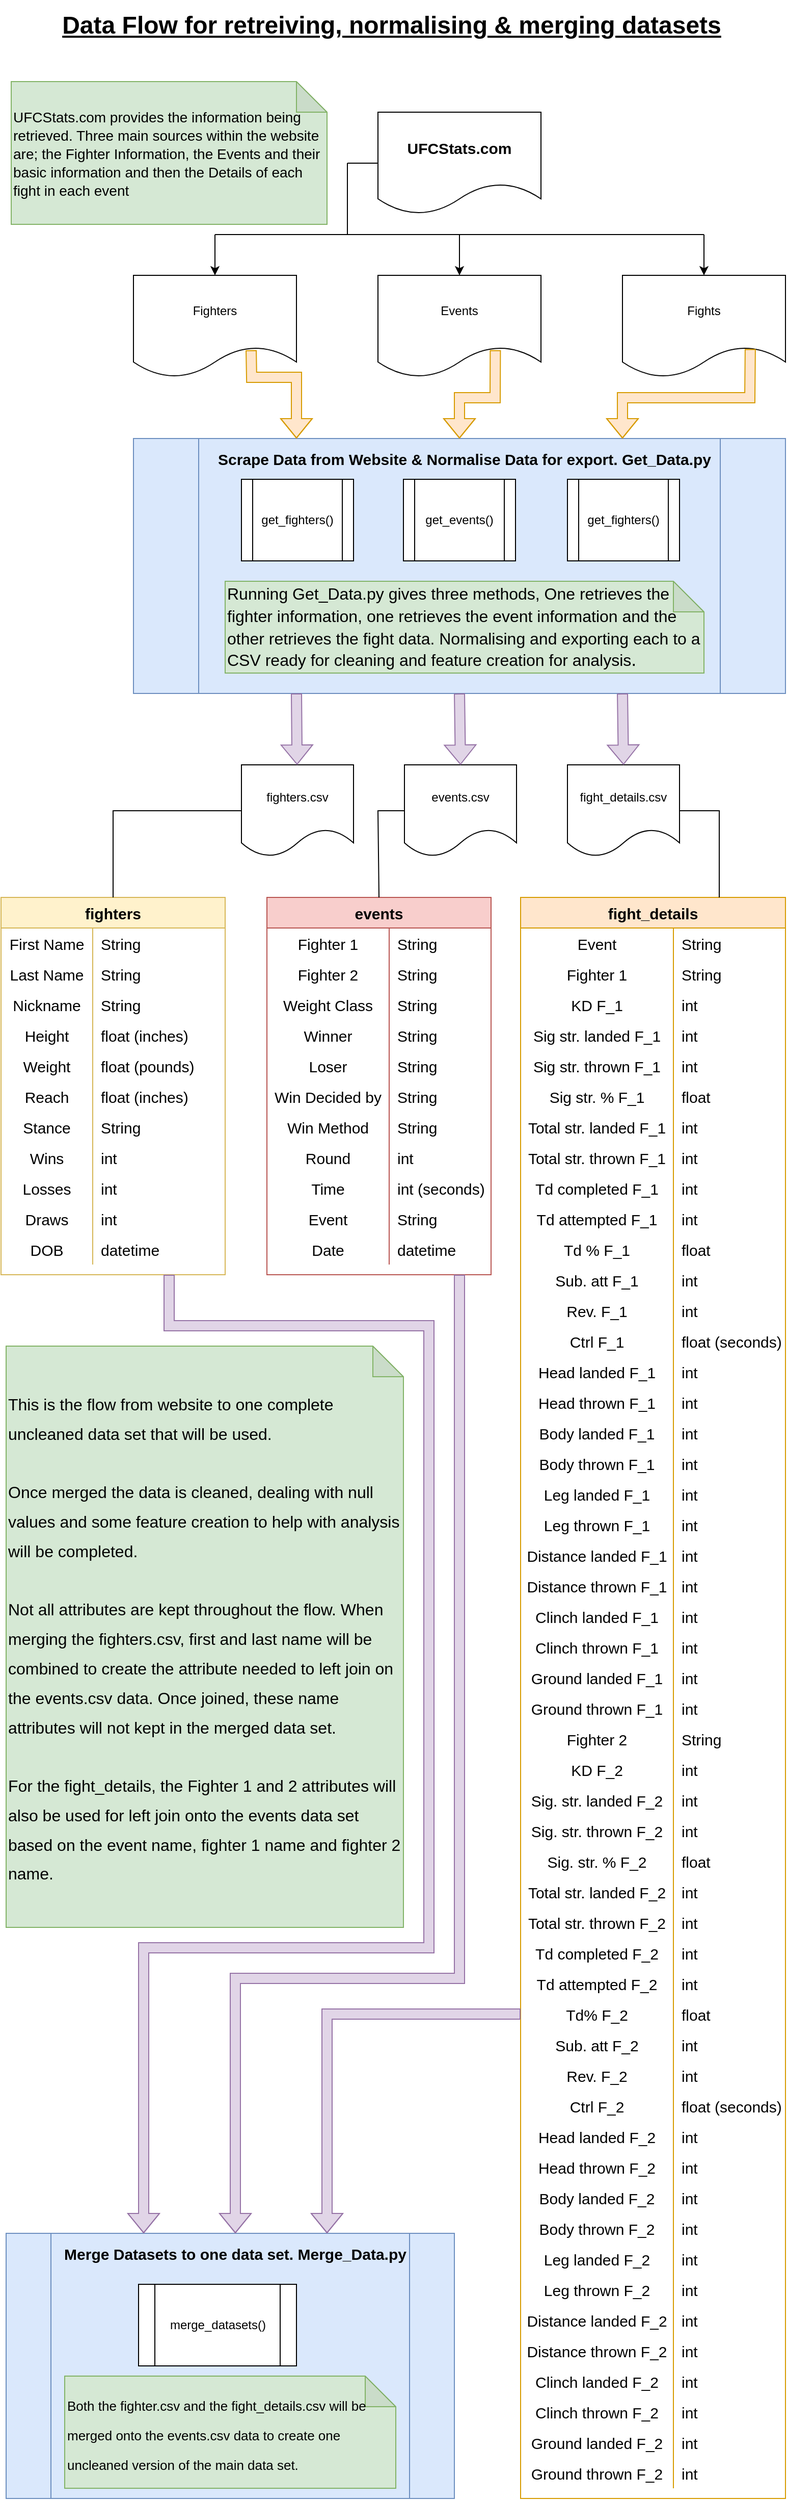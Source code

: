 <mxfile version="15.7.2" type="device"><diagram id="xEBtuCQWd2pm1ifglKAl" name="Page-1"><mxGraphModel dx="1190" dy="906" grid="1" gridSize="10" guides="1" tooltips="1" connect="1" arrows="1" fold="1" page="1" pageScale="1" pageWidth="827" pageHeight="1169" math="0" shadow="0"><root><mxCell id="0"/><mxCell id="1" parent="0"/><mxCell id="fN5YUQ0laGSFr0ri9hHI-8" value="" style="shape=process;whiteSpace=wrap;html=1;backgroundOutline=1;strokeColor=#6c8ebf;fillColor=#dae8fc;fontColor=default;" parent="1" vertex="1"><mxGeometry x="160" y="430" width="640" height="250" as="geometry"/></mxCell><mxCell id="fN5YUQ0laGSFr0ri9hHI-1" value="&lt;font style=&quot;font-size: 15px&quot;&gt;&lt;b&gt;UFCStats.com&lt;/b&gt;&lt;/font&gt;" style="shape=document;whiteSpace=wrap;html=1;boundedLbl=1;fillColor=default;strokeColor=default;fontColor=default;" parent="1" vertex="1"><mxGeometry x="400" y="110" width="160" height="100" as="geometry"/></mxCell><mxCell id="fN5YUQ0laGSFr0ri9hHI-2" value="Fighters" style="shape=document;whiteSpace=wrap;html=1;boundedLbl=1;fillColor=default;strokeColor=default;fontColor=default;" parent="1" vertex="1"><mxGeometry x="160" y="270" width="160" height="100" as="geometry"/></mxCell><mxCell id="fN5YUQ0laGSFr0ri9hHI-3" value="Events" style="shape=document;whiteSpace=wrap;html=1;boundedLbl=1;fillColor=default;strokeColor=default;fontColor=default;" parent="1" vertex="1"><mxGeometry x="400" y="270" width="160" height="100" as="geometry"/></mxCell><mxCell id="fN5YUQ0laGSFr0ri9hHI-4" value="Fights" style="shape=document;whiteSpace=wrap;html=1;boundedLbl=1;fillColor=default;strokeColor=default;fontColor=default;" parent="1" vertex="1"><mxGeometry x="640" y="270" width="160" height="100" as="geometry"/></mxCell><mxCell id="fN5YUQ0laGSFr0ri9hHI-7" value="get_fighters()" style="shape=process;whiteSpace=wrap;html=1;backgroundOutline=1;fontColor=default;strokeColor=default;fillColor=default;" parent="1" vertex="1"><mxGeometry x="586" y="470" width="110" height="80" as="geometry"/></mxCell><mxCell id="fN5YUQ0laGSFr0ri9hHI-12" value="fight_details.csv" style="shape=document;whiteSpace=wrap;html=1;boundedLbl=1;fontColor=default;strokeColor=default;fillColor=default;" parent="1" vertex="1"><mxGeometry x="586" y="750" width="110" height="90" as="geometry"/></mxCell><mxCell id="fN5YUQ0laGSFr0ri9hHI-13" value="&lt;font size=&quot;1&quot;&gt;&lt;b style=&quot;font-size: 15px&quot;&gt;Scrape Data from Website &amp;amp; Normalise Data for export. Get_Data.py&lt;/b&gt;&lt;/font&gt;" style="text;html=1;strokeColor=none;fillColor=none;align=center;verticalAlign=middle;whiteSpace=wrap;rounded=0;fontColor=default;" parent="1" vertex="1"><mxGeometry x="235" y="430" width="500" height="40" as="geometry"/></mxCell><mxCell id="fN5YUQ0laGSFr0ri9hHI-14" value="get_events()" style="shape=process;whiteSpace=wrap;html=1;backgroundOutline=1;fontColor=default;strokeColor=default;fillColor=default;" parent="1" vertex="1"><mxGeometry x="425" y="470" width="110" height="80" as="geometry"/></mxCell><mxCell id="fN5YUQ0laGSFr0ri9hHI-15" value="get_fighters()" style="shape=process;whiteSpace=wrap;html=1;backgroundOutline=1;fontColor=default;strokeColor=default;fillColor=default;" parent="1" vertex="1"><mxGeometry x="266" y="470" width="110" height="80" as="geometry"/></mxCell><mxCell id="fN5YUQ0laGSFr0ri9hHI-16" value="events.csv" style="shape=document;whiteSpace=wrap;html=1;boundedLbl=1;fontColor=default;strokeColor=default;fillColor=default;" parent="1" vertex="1"><mxGeometry x="426" y="750" width="110" height="90" as="geometry"/></mxCell><mxCell id="fN5YUQ0laGSFr0ri9hHI-17" value="fighters.csv" style="shape=document;whiteSpace=wrap;html=1;boundedLbl=1;fontColor=default;strokeColor=default;fillColor=default;" parent="1" vertex="1"><mxGeometry x="266" y="750" width="110" height="90" as="geometry"/></mxCell><mxCell id="fN5YUQ0laGSFr0ri9hHI-18" value="&lt;font style=&quot;font-size: 16px&quot;&gt;Running Get_Data.py gives three methods, One retrieves the fighter information, one retrieves the event information and the other retrieves the fight data. Normalising and exporting each to a CSV ready for cleaning and feature creation for analysis&lt;/font&gt;." style="shape=note;whiteSpace=wrap;html=1;backgroundOutline=1;darkOpacity=0.05;fontSize=18;strokeColor=#82b366;fillColor=#d5e8d4;fontColor=default;align=left;" parent="1" vertex="1"><mxGeometry x="250" y="570" width="470" height="90" as="geometry"/></mxCell><mxCell id="fN5YUQ0laGSFr0ri9hHI-19" value="" style="endArrow=classic;html=1;rounded=0;fontSize=15;fontColor=default;strokeColor=default;labelBackgroundColor=default;" parent="1" target="fN5YUQ0laGSFr0ri9hHI-2" edge="1"><mxGeometry width="50" height="50" relative="1" as="geometry"><mxPoint x="240" y="230" as="sourcePoint"/><mxPoint x="330" y="170" as="targetPoint"/></mxGeometry></mxCell><mxCell id="fN5YUQ0laGSFr0ri9hHI-20" value="" style="endArrow=none;html=1;rounded=0;labelBackgroundColor=default;fontSize=15;fontColor=default;strokeColor=default;entryX=0;entryY=0.5;entryDx=0;entryDy=0;" parent="1" target="fN5YUQ0laGSFr0ri9hHI-1" edge="1"><mxGeometry width="50" height="50" relative="1" as="geometry"><mxPoint x="370" y="160" as="sourcePoint"/><mxPoint x="380" y="190" as="targetPoint"/></mxGeometry></mxCell><mxCell id="fN5YUQ0laGSFr0ri9hHI-21" value="" style="endArrow=none;html=1;rounded=0;labelBackgroundColor=default;fontSize=15;fontColor=default;strokeColor=default;" parent="1" edge="1"><mxGeometry width="50" height="50" relative="1" as="geometry"><mxPoint x="370" y="230" as="sourcePoint"/><mxPoint x="370" y="160" as="targetPoint"/></mxGeometry></mxCell><mxCell id="fN5YUQ0laGSFr0ri9hHI-22" value="" style="endArrow=none;html=1;rounded=0;labelBackgroundColor=default;fontSize=15;fontColor=default;strokeColor=default;" parent="1" edge="1"><mxGeometry width="50" height="50" relative="1" as="geometry"><mxPoint x="240" y="230" as="sourcePoint"/><mxPoint x="720" y="230" as="targetPoint"/></mxGeometry></mxCell><mxCell id="fN5YUQ0laGSFr0ri9hHI-23" value="" style="endArrow=classic;html=1;rounded=0;labelBackgroundColor=default;fontSize=15;fontColor=default;strokeColor=default;entryX=0.5;entryY=0;entryDx=0;entryDy=0;" parent="1" target="fN5YUQ0laGSFr0ri9hHI-3" edge="1"><mxGeometry width="50" height="50" relative="1" as="geometry"><mxPoint x="480" y="230" as="sourcePoint"/><mxPoint x="380" y="220" as="targetPoint"/></mxGeometry></mxCell><mxCell id="fN5YUQ0laGSFr0ri9hHI-24" value="" style="endArrow=classic;html=1;rounded=0;labelBackgroundColor=default;fontSize=15;fontColor=default;strokeColor=default;entryX=0.5;entryY=0;entryDx=0;entryDy=0;" parent="1" target="fN5YUQ0laGSFr0ri9hHI-4" edge="1"><mxGeometry width="50" height="50" relative="1" as="geometry"><mxPoint x="720" y="230" as="sourcePoint"/><mxPoint x="650" y="220" as="targetPoint"/></mxGeometry></mxCell><mxCell id="fN5YUQ0laGSFr0ri9hHI-26" value="" style="shape=flexArrow;endArrow=classic;html=1;rounded=0;labelBackgroundColor=default;fontSize=15;fontColor=default;strokeColor=#9673a6;exitX=0.25;exitY=1;exitDx=0;exitDy=0;fillColor=#e1d5e7;" parent="1" source="fN5YUQ0laGSFr0ri9hHI-8" target="fN5YUQ0laGSFr0ri9hHI-17" edge="1"><mxGeometry width="50" height="50" relative="1" as="geometry"><mxPoint x="50" y="730" as="sourcePoint"/><mxPoint x="100" y="680" as="targetPoint"/></mxGeometry></mxCell><mxCell id="fN5YUQ0laGSFr0ri9hHI-27" value="" style="shape=flexArrow;endArrow=classic;html=1;rounded=0;labelBackgroundColor=default;fontSize=15;fontColor=default;strokeColor=#9673a6;exitX=0.5;exitY=1;exitDx=0;exitDy=0;entryX=0.5;entryY=0;entryDx=0;entryDy=0;fillColor=#e1d5e7;" parent="1" source="fN5YUQ0laGSFr0ri9hHI-8" target="fN5YUQ0laGSFr0ri9hHI-16" edge="1"><mxGeometry width="50" height="50" relative="1" as="geometry"><mxPoint x="479" y="680" as="sourcePoint"/><mxPoint x="495" y="750" as="targetPoint"/></mxGeometry></mxCell><mxCell id="fN5YUQ0laGSFr0ri9hHI-28" value="" style="shape=flexArrow;endArrow=classic;html=1;rounded=0;labelBackgroundColor=default;fontSize=15;fontColor=default;strokeColor=#9673a6;exitX=0.75;exitY=1;exitDx=0;exitDy=0;entryX=0.5;entryY=0;entryDx=0;entryDy=0;fillColor=#e1d5e7;" parent="1" target="fN5YUQ0laGSFr0ri9hHI-12" edge="1"><mxGeometry width="50" height="50" relative="1" as="geometry"><mxPoint x="640.0" y="680.0" as="sourcePoint"/><mxPoint x="680" y="720" as="targetPoint"/></mxGeometry></mxCell><mxCell id="fN5YUQ0laGSFr0ri9hHI-31" value="" style="shape=flexArrow;endArrow=classic;html=1;rounded=0;labelBackgroundColor=default;fontSize=15;fontColor=default;strokeColor=#d79b00;exitX=0.722;exitY=0.733;exitDx=0;exitDy=0;exitPerimeter=0;entryX=0.25;entryY=0;entryDx=0;entryDy=0;fillColor=#ffe6cc;" parent="1" source="fN5YUQ0laGSFr0ri9hHI-2" target="fN5YUQ0laGSFr0ri9hHI-8" edge="1"><mxGeometry width="50" height="50" relative="1" as="geometry"><mxPoint x="320" y="410" as="sourcePoint"/><mxPoint x="130" y="410" as="targetPoint"/><Array as="points"><mxPoint x="276" y="370"/><mxPoint x="320" y="370"/></Array></mxGeometry></mxCell><mxCell id="fN5YUQ0laGSFr0ri9hHI-32" value="" style="shape=flexArrow;endArrow=classic;html=1;rounded=0;labelBackgroundColor=default;fontSize=15;fontColor=default;strokeColor=#d79b00;exitX=0.72;exitY=0.733;exitDx=0;exitDy=0;exitPerimeter=0;entryX=0.5;entryY=0;entryDx=0;entryDy=0;fillColor=#ffe6cc;" parent="1" source="fN5YUQ0laGSFr0ri9hHI-3" target="fN5YUQ0laGSFr0ri9hHI-8" edge="1"><mxGeometry width="50" height="50" relative="1" as="geometry"><mxPoint x="580" y="420" as="sourcePoint"/><mxPoint x="630" y="370" as="targetPoint"/><Array as="points"><mxPoint x="515" y="390"/><mxPoint x="480" y="390"/></Array></mxGeometry></mxCell><mxCell id="fN5YUQ0laGSFr0ri9hHI-33" value="" style="shape=flexArrow;endArrow=classic;html=1;rounded=0;labelBackgroundColor=default;fontSize=15;fontColor=default;strokeColor=#d79b00;exitX=0.784;exitY=0.722;exitDx=0;exitDy=0;exitPerimeter=0;entryX=0.75;entryY=0;entryDx=0;entryDy=0;fillColor=#ffe6cc;" parent="1" source="fN5YUQ0laGSFr0ri9hHI-4" target="fN5YUQ0laGSFr0ri9hHI-8" edge="1"><mxGeometry width="50" height="50" relative="1" as="geometry"><mxPoint x="570" y="410" as="sourcePoint"/><mxPoint x="620" y="360" as="targetPoint"/><Array as="points"><mxPoint x="765" y="390"/><mxPoint x="640" y="390"/></Array></mxGeometry></mxCell><mxCell id="fN5YUQ0laGSFr0ri9hHI-34" value="&lt;font style=&quot;font-size: 14px&quot;&gt;UFCStats.com provides the information being retrieved. Three main sources within the website are; the Fighter Information, the Events and their basic information and then the Details of each fight in each event&lt;/font&gt;" style="shape=note;whiteSpace=wrap;html=1;backgroundOutline=1;darkOpacity=0.05;fontSize=15;strokeColor=#82b366;fillColor=#d5e8d4;fontColor=default;align=left;" parent="1" vertex="1"><mxGeometry x="40" y="80" width="310" height="140" as="geometry"/></mxCell><mxCell id="fN5YUQ0laGSFr0ri9hHI-35" value="fighters" style="shape=table;startSize=30;container=1;collapsible=1;childLayout=tableLayout;fixedRows=1;rowLines=0;fontStyle=1;align=center;resizeLast=1;fontSize=15;strokeColor=#d6b656;fillColor=#fff2cc;fontColor=default;" parent="1" vertex="1"><mxGeometry x="30" y="880" width="220" height="370" as="geometry"/></mxCell><mxCell id="fN5YUQ0laGSFr0ri9hHI-39" value="" style="shape=partialRectangle;collapsible=0;dropTarget=0;pointerEvents=0;fillColor=none;top=0;left=0;bottom=0;right=0;points=[[0,0.5],[1,0.5]];portConstraint=eastwest;fontSize=15;fontColor=default;strokeColor=default;" parent="fN5YUQ0laGSFr0ri9hHI-35" vertex="1"><mxGeometry y="30" width="220" height="30" as="geometry"/></mxCell><mxCell id="fN5YUQ0laGSFr0ri9hHI-40" value="First Name" style="shape=partialRectangle;connectable=0;fillColor=none;top=0;left=0;bottom=0;right=0;editable=1;overflow=hidden;fontSize=15;fontColor=default;strokeColor=default;" parent="fN5YUQ0laGSFr0ri9hHI-39" vertex="1"><mxGeometry width="90" height="30" as="geometry"><mxRectangle width="90" height="30" as="alternateBounds"/></mxGeometry></mxCell><mxCell id="fN5YUQ0laGSFr0ri9hHI-41" value="String" style="shape=partialRectangle;connectable=0;fillColor=none;top=0;left=0;bottom=0;right=0;align=left;spacingLeft=6;overflow=hidden;fontSize=15;fontColor=default;strokeColor=default;" parent="fN5YUQ0laGSFr0ri9hHI-39" vertex="1"><mxGeometry x="90" width="130" height="30" as="geometry"><mxRectangle width="130" height="30" as="alternateBounds"/></mxGeometry></mxCell><mxCell id="fN5YUQ0laGSFr0ri9hHI-42" value="" style="shape=partialRectangle;collapsible=0;dropTarget=0;pointerEvents=0;fillColor=none;top=0;left=0;bottom=0;right=0;points=[[0,0.5],[1,0.5]];portConstraint=eastwest;fontSize=15;fontColor=default;strokeColor=default;" parent="fN5YUQ0laGSFr0ri9hHI-35" vertex="1"><mxGeometry y="60" width="220" height="30" as="geometry"/></mxCell><mxCell id="fN5YUQ0laGSFr0ri9hHI-43" value="Last Name" style="shape=partialRectangle;connectable=0;fillColor=none;top=0;left=0;bottom=0;right=0;editable=1;overflow=hidden;fontSize=15;fontColor=default;strokeColor=default;" parent="fN5YUQ0laGSFr0ri9hHI-42" vertex="1"><mxGeometry width="90" height="30" as="geometry"><mxRectangle width="90" height="30" as="alternateBounds"/></mxGeometry></mxCell><mxCell id="fN5YUQ0laGSFr0ri9hHI-44" value="String" style="shape=partialRectangle;connectable=0;fillColor=none;top=0;left=0;bottom=0;right=0;align=left;spacingLeft=6;overflow=hidden;fontSize=15;fontColor=default;strokeColor=default;" parent="fN5YUQ0laGSFr0ri9hHI-42" vertex="1"><mxGeometry x="90" width="130" height="30" as="geometry"><mxRectangle width="130" height="30" as="alternateBounds"/></mxGeometry></mxCell><mxCell id="fN5YUQ0laGSFr0ri9hHI-45" value="" style="shape=partialRectangle;collapsible=0;dropTarget=0;pointerEvents=0;fillColor=none;top=0;left=0;bottom=0;right=0;points=[[0,0.5],[1,0.5]];portConstraint=eastwest;fontSize=15;fontColor=default;strokeColor=default;" parent="fN5YUQ0laGSFr0ri9hHI-35" vertex="1"><mxGeometry y="90" width="220" height="30" as="geometry"/></mxCell><mxCell id="fN5YUQ0laGSFr0ri9hHI-46" value="Nickname" style="shape=partialRectangle;connectable=0;fillColor=none;top=0;left=0;bottom=0;right=0;editable=1;overflow=hidden;fontSize=15;fontColor=default;strokeColor=default;" parent="fN5YUQ0laGSFr0ri9hHI-45" vertex="1"><mxGeometry width="90" height="30" as="geometry"><mxRectangle width="90" height="30" as="alternateBounds"/></mxGeometry></mxCell><mxCell id="fN5YUQ0laGSFr0ri9hHI-47" value="String" style="shape=partialRectangle;connectable=0;fillColor=none;top=0;left=0;bottom=0;right=0;align=left;spacingLeft=6;overflow=hidden;fontSize=15;fontColor=default;strokeColor=default;" parent="fN5YUQ0laGSFr0ri9hHI-45" vertex="1"><mxGeometry x="90" width="130" height="30" as="geometry"><mxRectangle width="130" height="30" as="alternateBounds"/></mxGeometry></mxCell><mxCell id="fN5YUQ0laGSFr0ri9hHI-78" value="" style="shape=partialRectangle;collapsible=0;dropTarget=0;pointerEvents=0;fillColor=none;top=0;left=0;bottom=0;right=0;points=[[0,0.5],[1,0.5]];portConstraint=eastwest;fontSize=15;fontColor=default;strokeColor=default;" parent="fN5YUQ0laGSFr0ri9hHI-35" vertex="1"><mxGeometry y="120" width="220" height="30" as="geometry"/></mxCell><mxCell id="fN5YUQ0laGSFr0ri9hHI-79" value="Height" style="shape=partialRectangle;connectable=0;fillColor=none;top=0;left=0;bottom=0;right=0;editable=1;overflow=hidden;fontSize=15;fontColor=default;strokeColor=default;" parent="fN5YUQ0laGSFr0ri9hHI-78" vertex="1"><mxGeometry width="90" height="30" as="geometry"><mxRectangle width="90" height="30" as="alternateBounds"/></mxGeometry></mxCell><mxCell id="fN5YUQ0laGSFr0ri9hHI-80" value="float (inches)" style="shape=partialRectangle;connectable=0;fillColor=none;top=0;left=0;bottom=0;right=0;align=left;spacingLeft=6;overflow=hidden;fontSize=15;fontColor=default;strokeColor=default;" parent="fN5YUQ0laGSFr0ri9hHI-78" vertex="1"><mxGeometry x="90" width="130" height="30" as="geometry"><mxRectangle width="130" height="30" as="alternateBounds"/></mxGeometry></mxCell><mxCell id="fN5YUQ0laGSFr0ri9hHI-81" value="" style="shape=partialRectangle;collapsible=0;dropTarget=0;pointerEvents=0;fillColor=none;top=0;left=0;bottom=0;right=0;points=[[0,0.5],[1,0.5]];portConstraint=eastwest;fontSize=15;fontColor=default;strokeColor=default;" parent="fN5YUQ0laGSFr0ri9hHI-35" vertex="1"><mxGeometry y="150" width="220" height="30" as="geometry"/></mxCell><mxCell id="fN5YUQ0laGSFr0ri9hHI-82" value="Weight" style="shape=partialRectangle;connectable=0;fillColor=none;top=0;left=0;bottom=0;right=0;editable=1;overflow=hidden;fontSize=15;fontColor=default;strokeColor=default;" parent="fN5YUQ0laGSFr0ri9hHI-81" vertex="1"><mxGeometry width="90" height="30" as="geometry"><mxRectangle width="90" height="30" as="alternateBounds"/></mxGeometry></mxCell><mxCell id="fN5YUQ0laGSFr0ri9hHI-83" value="float (pounds)" style="shape=partialRectangle;connectable=0;fillColor=none;top=0;left=0;bottom=0;right=0;align=left;spacingLeft=6;overflow=hidden;fontSize=15;fontColor=default;strokeColor=default;" parent="fN5YUQ0laGSFr0ri9hHI-81" vertex="1"><mxGeometry x="90" width="130" height="30" as="geometry"><mxRectangle width="130" height="30" as="alternateBounds"/></mxGeometry></mxCell><mxCell id="fN5YUQ0laGSFr0ri9hHI-84" value="" style="shape=partialRectangle;collapsible=0;dropTarget=0;pointerEvents=0;fillColor=none;top=0;left=0;bottom=0;right=0;points=[[0,0.5],[1,0.5]];portConstraint=eastwest;fontSize=15;fontColor=default;strokeColor=default;" parent="fN5YUQ0laGSFr0ri9hHI-35" vertex="1"><mxGeometry y="180" width="220" height="30" as="geometry"/></mxCell><mxCell id="fN5YUQ0laGSFr0ri9hHI-85" value="Reach" style="shape=partialRectangle;connectable=0;fillColor=none;top=0;left=0;bottom=0;right=0;editable=1;overflow=hidden;fontSize=15;fontColor=default;strokeColor=default;" parent="fN5YUQ0laGSFr0ri9hHI-84" vertex="1"><mxGeometry width="90" height="30" as="geometry"><mxRectangle width="90" height="30" as="alternateBounds"/></mxGeometry></mxCell><mxCell id="fN5YUQ0laGSFr0ri9hHI-86" value="float (inches)" style="shape=partialRectangle;connectable=0;fillColor=none;top=0;left=0;bottom=0;right=0;align=left;spacingLeft=6;overflow=hidden;fontSize=15;fontColor=default;strokeColor=default;" parent="fN5YUQ0laGSFr0ri9hHI-84" vertex="1"><mxGeometry x="90" width="130" height="30" as="geometry"><mxRectangle width="130" height="30" as="alternateBounds"/></mxGeometry></mxCell><mxCell id="fN5YUQ0laGSFr0ri9hHI-87" value="" style="shape=partialRectangle;collapsible=0;dropTarget=0;pointerEvents=0;fillColor=none;top=0;left=0;bottom=0;right=0;points=[[0,0.5],[1,0.5]];portConstraint=eastwest;fontSize=15;fontColor=default;strokeColor=default;" parent="fN5YUQ0laGSFr0ri9hHI-35" vertex="1"><mxGeometry y="210" width="220" height="30" as="geometry"/></mxCell><mxCell id="fN5YUQ0laGSFr0ri9hHI-88" value="Stance" style="shape=partialRectangle;connectable=0;fillColor=none;top=0;left=0;bottom=0;right=0;editable=1;overflow=hidden;fontSize=15;fontColor=default;strokeColor=default;" parent="fN5YUQ0laGSFr0ri9hHI-87" vertex="1"><mxGeometry width="90" height="30" as="geometry"><mxRectangle width="90" height="30" as="alternateBounds"/></mxGeometry></mxCell><mxCell id="fN5YUQ0laGSFr0ri9hHI-89" value="String" style="shape=partialRectangle;connectable=0;fillColor=none;top=0;left=0;bottom=0;right=0;align=left;spacingLeft=6;overflow=hidden;fontSize=15;fontColor=default;strokeColor=default;" parent="fN5YUQ0laGSFr0ri9hHI-87" vertex="1"><mxGeometry x="90" width="130" height="30" as="geometry"><mxRectangle width="130" height="30" as="alternateBounds"/></mxGeometry></mxCell><mxCell id="fN5YUQ0laGSFr0ri9hHI-90" value="" style="shape=partialRectangle;collapsible=0;dropTarget=0;pointerEvents=0;fillColor=none;top=0;left=0;bottom=0;right=0;points=[[0,0.5],[1,0.5]];portConstraint=eastwest;fontSize=15;fontColor=default;strokeColor=default;" parent="fN5YUQ0laGSFr0ri9hHI-35" vertex="1"><mxGeometry y="240" width="220" height="30" as="geometry"/></mxCell><mxCell id="fN5YUQ0laGSFr0ri9hHI-91" value="Wins" style="shape=partialRectangle;connectable=0;fillColor=none;top=0;left=0;bottom=0;right=0;editable=1;overflow=hidden;fontSize=15;fontColor=default;strokeColor=default;" parent="fN5YUQ0laGSFr0ri9hHI-90" vertex="1"><mxGeometry width="90" height="30" as="geometry"><mxRectangle width="90" height="30" as="alternateBounds"/></mxGeometry></mxCell><mxCell id="fN5YUQ0laGSFr0ri9hHI-92" value="int" style="shape=partialRectangle;connectable=0;fillColor=none;top=0;left=0;bottom=0;right=0;align=left;spacingLeft=6;overflow=hidden;fontSize=15;fontColor=default;strokeColor=default;" parent="fN5YUQ0laGSFr0ri9hHI-90" vertex="1"><mxGeometry x="90" width="130" height="30" as="geometry"><mxRectangle width="130" height="30" as="alternateBounds"/></mxGeometry></mxCell><mxCell id="fN5YUQ0laGSFr0ri9hHI-93" value="" style="shape=partialRectangle;collapsible=0;dropTarget=0;pointerEvents=0;fillColor=none;top=0;left=0;bottom=0;right=0;points=[[0,0.5],[1,0.5]];portConstraint=eastwest;fontSize=15;fontColor=default;strokeColor=default;" parent="fN5YUQ0laGSFr0ri9hHI-35" vertex="1"><mxGeometry y="270" width="220" height="30" as="geometry"/></mxCell><mxCell id="fN5YUQ0laGSFr0ri9hHI-94" value="Losses" style="shape=partialRectangle;connectable=0;fillColor=none;top=0;left=0;bottom=0;right=0;editable=1;overflow=hidden;fontSize=15;fontColor=default;strokeColor=default;" parent="fN5YUQ0laGSFr0ri9hHI-93" vertex="1"><mxGeometry width="90" height="30" as="geometry"><mxRectangle width="90" height="30" as="alternateBounds"/></mxGeometry></mxCell><mxCell id="fN5YUQ0laGSFr0ri9hHI-95" value="int" style="shape=partialRectangle;connectable=0;fillColor=none;top=0;left=0;bottom=0;right=0;align=left;spacingLeft=6;overflow=hidden;fontSize=15;fontColor=default;strokeColor=default;" parent="fN5YUQ0laGSFr0ri9hHI-93" vertex="1"><mxGeometry x="90" width="130" height="30" as="geometry"><mxRectangle width="130" height="30" as="alternateBounds"/></mxGeometry></mxCell><mxCell id="fN5YUQ0laGSFr0ri9hHI-96" value="" style="shape=partialRectangle;collapsible=0;dropTarget=0;pointerEvents=0;fillColor=none;top=0;left=0;bottom=0;right=0;points=[[0,0.5],[1,0.5]];portConstraint=eastwest;fontSize=15;fontColor=default;strokeColor=default;" parent="fN5YUQ0laGSFr0ri9hHI-35" vertex="1"><mxGeometry y="300" width="220" height="30" as="geometry"/></mxCell><mxCell id="fN5YUQ0laGSFr0ri9hHI-97" value="Draws" style="shape=partialRectangle;connectable=0;fillColor=none;top=0;left=0;bottom=0;right=0;editable=1;overflow=hidden;fontSize=15;fontColor=default;strokeColor=default;" parent="fN5YUQ0laGSFr0ri9hHI-96" vertex="1"><mxGeometry width="90" height="30" as="geometry"><mxRectangle width="90" height="30" as="alternateBounds"/></mxGeometry></mxCell><mxCell id="fN5YUQ0laGSFr0ri9hHI-98" value="int" style="shape=partialRectangle;connectable=0;fillColor=none;top=0;left=0;bottom=0;right=0;align=left;spacingLeft=6;overflow=hidden;fontSize=15;fontColor=default;strokeColor=default;" parent="fN5YUQ0laGSFr0ri9hHI-96" vertex="1"><mxGeometry x="90" width="130" height="30" as="geometry"><mxRectangle width="130" height="30" as="alternateBounds"/></mxGeometry></mxCell><mxCell id="fN5YUQ0laGSFr0ri9hHI-99" value="" style="shape=partialRectangle;collapsible=0;dropTarget=0;pointerEvents=0;fillColor=none;top=0;left=0;bottom=0;right=0;points=[[0,0.5],[1,0.5]];portConstraint=eastwest;fontSize=15;fontColor=default;strokeColor=default;" parent="fN5YUQ0laGSFr0ri9hHI-35" vertex="1"><mxGeometry y="330" width="220" height="30" as="geometry"/></mxCell><mxCell id="fN5YUQ0laGSFr0ri9hHI-100" value="DOB" style="shape=partialRectangle;connectable=0;fillColor=none;top=0;left=0;bottom=0;right=0;editable=1;overflow=hidden;fontSize=15;fontColor=default;strokeColor=default;" parent="fN5YUQ0laGSFr0ri9hHI-99" vertex="1"><mxGeometry width="90" height="30" as="geometry"><mxRectangle width="90" height="30" as="alternateBounds"/></mxGeometry></mxCell><mxCell id="fN5YUQ0laGSFr0ri9hHI-101" value="datetime" style="shape=partialRectangle;connectable=0;fillColor=none;top=0;left=0;bottom=0;right=0;align=left;spacingLeft=6;overflow=hidden;fontSize=15;fontColor=default;strokeColor=default;" parent="fN5YUQ0laGSFr0ri9hHI-99" vertex="1"><mxGeometry x="90" width="130" height="30" as="geometry"><mxRectangle width="130" height="30" as="alternateBounds"/></mxGeometry></mxCell><mxCell id="fN5YUQ0laGSFr0ri9hHI-48" value="events" style="shape=table;startSize=30;container=1;collapsible=1;childLayout=tableLayout;fixedRows=1;rowLines=0;fontStyle=1;align=center;resizeLast=1;fontSize=15;strokeColor=#b85450;fillColor=#f8cecc;fontColor=default;" parent="1" vertex="1"><mxGeometry x="291" y="880" width="220" height="370" as="geometry"/></mxCell><mxCell id="fN5YUQ0laGSFr0ri9hHI-52" value="" style="shape=partialRectangle;collapsible=0;dropTarget=0;pointerEvents=0;fillColor=none;top=0;left=0;bottom=0;right=0;points=[[0,0.5],[1,0.5]];portConstraint=eastwest;fontSize=15;fontColor=default;strokeColor=default;" parent="fN5YUQ0laGSFr0ri9hHI-48" vertex="1"><mxGeometry y="30" width="220" height="30" as="geometry"/></mxCell><mxCell id="fN5YUQ0laGSFr0ri9hHI-53" value="Fighter 1" style="shape=partialRectangle;connectable=0;fillColor=none;top=0;left=0;bottom=0;right=0;editable=1;overflow=hidden;fontSize=15;fontColor=default;strokeColor=default;" parent="fN5YUQ0laGSFr0ri9hHI-52" vertex="1"><mxGeometry width="120.0" height="30" as="geometry"><mxRectangle width="120.0" height="30" as="alternateBounds"/></mxGeometry></mxCell><mxCell id="fN5YUQ0laGSFr0ri9hHI-54" value="String" style="shape=partialRectangle;connectable=0;fillColor=none;top=0;left=0;bottom=0;right=0;align=left;spacingLeft=6;overflow=hidden;fontSize=15;fontColor=default;strokeColor=default;" parent="fN5YUQ0laGSFr0ri9hHI-52" vertex="1"><mxGeometry x="120.0" width="100.0" height="30" as="geometry"><mxRectangle width="100.0" height="30" as="alternateBounds"/></mxGeometry></mxCell><mxCell id="fN5YUQ0laGSFr0ri9hHI-55" value="" style="shape=partialRectangle;collapsible=0;dropTarget=0;pointerEvents=0;fillColor=none;top=0;left=0;bottom=0;right=0;points=[[0,0.5],[1,0.5]];portConstraint=eastwest;fontSize=15;fontColor=default;strokeColor=default;" parent="fN5YUQ0laGSFr0ri9hHI-48" vertex="1"><mxGeometry y="60" width="220" height="30" as="geometry"/></mxCell><mxCell id="fN5YUQ0laGSFr0ri9hHI-56" value="Fighter 2" style="shape=partialRectangle;connectable=0;fillColor=none;top=0;left=0;bottom=0;right=0;editable=1;overflow=hidden;fontSize=15;fontColor=default;strokeColor=default;" parent="fN5YUQ0laGSFr0ri9hHI-55" vertex="1"><mxGeometry width="120.0" height="30" as="geometry"><mxRectangle width="120.0" height="30" as="alternateBounds"/></mxGeometry></mxCell><mxCell id="fN5YUQ0laGSFr0ri9hHI-57" value="String" style="shape=partialRectangle;connectable=0;fillColor=none;top=0;left=0;bottom=0;right=0;align=left;spacingLeft=6;overflow=hidden;fontSize=15;fontColor=default;strokeColor=default;" parent="fN5YUQ0laGSFr0ri9hHI-55" vertex="1"><mxGeometry x="120.0" width="100.0" height="30" as="geometry"><mxRectangle width="100.0" height="30" as="alternateBounds"/></mxGeometry></mxCell><mxCell id="fN5YUQ0laGSFr0ri9hHI-58" value="" style="shape=partialRectangle;collapsible=0;dropTarget=0;pointerEvents=0;fillColor=none;top=0;left=0;bottom=0;right=0;points=[[0,0.5],[1,0.5]];portConstraint=eastwest;fontSize=15;fontColor=default;strokeColor=default;" parent="fN5YUQ0laGSFr0ri9hHI-48" vertex="1"><mxGeometry y="90" width="220" height="30" as="geometry"/></mxCell><mxCell id="fN5YUQ0laGSFr0ri9hHI-59" value="Weight Class" style="shape=partialRectangle;connectable=0;fillColor=none;top=0;left=0;bottom=0;right=0;editable=1;overflow=hidden;fontSize=15;fontColor=default;strokeColor=default;" parent="fN5YUQ0laGSFr0ri9hHI-58" vertex="1"><mxGeometry width="120.0" height="30" as="geometry"><mxRectangle width="120.0" height="30" as="alternateBounds"/></mxGeometry></mxCell><mxCell id="fN5YUQ0laGSFr0ri9hHI-60" value="String" style="shape=partialRectangle;connectable=0;fillColor=none;top=0;left=0;bottom=0;right=0;align=left;spacingLeft=6;overflow=hidden;fontSize=15;fontColor=default;strokeColor=default;" parent="fN5YUQ0laGSFr0ri9hHI-58" vertex="1"><mxGeometry x="120.0" width="100.0" height="30" as="geometry"><mxRectangle width="100.0" height="30" as="alternateBounds"/></mxGeometry></mxCell><mxCell id="fN5YUQ0laGSFr0ri9hHI-102" value="" style="shape=partialRectangle;collapsible=0;dropTarget=0;pointerEvents=0;fillColor=none;top=0;left=0;bottom=0;right=0;points=[[0,0.5],[1,0.5]];portConstraint=eastwest;fontSize=15;fontColor=default;strokeColor=default;" parent="fN5YUQ0laGSFr0ri9hHI-48" vertex="1"><mxGeometry y="120" width="220" height="30" as="geometry"/></mxCell><mxCell id="fN5YUQ0laGSFr0ri9hHI-103" value="Winner" style="shape=partialRectangle;connectable=0;fillColor=none;top=0;left=0;bottom=0;right=0;editable=1;overflow=hidden;fontSize=15;fontColor=default;strokeColor=default;" parent="fN5YUQ0laGSFr0ri9hHI-102" vertex="1"><mxGeometry width="120.0" height="30" as="geometry"><mxRectangle width="120.0" height="30" as="alternateBounds"/></mxGeometry></mxCell><mxCell id="fN5YUQ0laGSFr0ri9hHI-104" value="String" style="shape=partialRectangle;connectable=0;fillColor=none;top=0;left=0;bottom=0;right=0;align=left;spacingLeft=6;overflow=hidden;fontSize=15;fontColor=default;strokeColor=default;" parent="fN5YUQ0laGSFr0ri9hHI-102" vertex="1"><mxGeometry x="120.0" width="100.0" height="30" as="geometry"><mxRectangle width="100.0" height="30" as="alternateBounds"/></mxGeometry></mxCell><mxCell id="fN5YUQ0laGSFr0ri9hHI-105" value="" style="shape=partialRectangle;collapsible=0;dropTarget=0;pointerEvents=0;fillColor=none;top=0;left=0;bottom=0;right=0;points=[[0,0.5],[1,0.5]];portConstraint=eastwest;fontSize=15;fontColor=default;strokeColor=default;" parent="fN5YUQ0laGSFr0ri9hHI-48" vertex="1"><mxGeometry y="150" width="220" height="30" as="geometry"/></mxCell><mxCell id="fN5YUQ0laGSFr0ri9hHI-106" value="Loser" style="shape=partialRectangle;connectable=0;fillColor=none;top=0;left=0;bottom=0;right=0;editable=1;overflow=hidden;fontSize=15;fontColor=default;strokeColor=default;" parent="fN5YUQ0laGSFr0ri9hHI-105" vertex="1"><mxGeometry width="120.0" height="30" as="geometry"><mxRectangle width="120.0" height="30" as="alternateBounds"/></mxGeometry></mxCell><mxCell id="fN5YUQ0laGSFr0ri9hHI-107" value="String" style="shape=partialRectangle;connectable=0;fillColor=none;top=0;left=0;bottom=0;right=0;align=left;spacingLeft=6;overflow=hidden;fontSize=15;fontColor=default;strokeColor=default;" parent="fN5YUQ0laGSFr0ri9hHI-105" vertex="1"><mxGeometry x="120.0" width="100.0" height="30" as="geometry"><mxRectangle width="100.0" height="30" as="alternateBounds"/></mxGeometry></mxCell><mxCell id="fN5YUQ0laGSFr0ri9hHI-108" value="" style="shape=partialRectangle;collapsible=0;dropTarget=0;pointerEvents=0;fillColor=none;top=0;left=0;bottom=0;right=0;points=[[0,0.5],[1,0.5]];portConstraint=eastwest;fontSize=15;fontColor=default;strokeColor=default;" parent="fN5YUQ0laGSFr0ri9hHI-48" vertex="1"><mxGeometry y="180" width="220" height="30" as="geometry"/></mxCell><mxCell id="fN5YUQ0laGSFr0ri9hHI-109" value="Win Decided by" style="shape=partialRectangle;connectable=0;fillColor=none;top=0;left=0;bottom=0;right=0;editable=1;overflow=hidden;fontSize=15;fontColor=default;strokeColor=default;" parent="fN5YUQ0laGSFr0ri9hHI-108" vertex="1"><mxGeometry width="120.0" height="30" as="geometry"><mxRectangle width="120.0" height="30" as="alternateBounds"/></mxGeometry></mxCell><mxCell id="fN5YUQ0laGSFr0ri9hHI-110" value="String" style="shape=partialRectangle;connectable=0;fillColor=none;top=0;left=0;bottom=0;right=0;align=left;spacingLeft=6;overflow=hidden;fontSize=15;fontColor=default;strokeColor=default;" parent="fN5YUQ0laGSFr0ri9hHI-108" vertex="1"><mxGeometry x="120.0" width="100.0" height="30" as="geometry"><mxRectangle width="100.0" height="30" as="alternateBounds"/></mxGeometry></mxCell><mxCell id="fN5YUQ0laGSFr0ri9hHI-111" value="" style="shape=partialRectangle;collapsible=0;dropTarget=0;pointerEvents=0;fillColor=none;top=0;left=0;bottom=0;right=0;points=[[0,0.5],[1,0.5]];portConstraint=eastwest;fontSize=15;fontColor=default;strokeColor=default;" parent="fN5YUQ0laGSFr0ri9hHI-48" vertex="1"><mxGeometry y="210" width="220" height="30" as="geometry"/></mxCell><mxCell id="fN5YUQ0laGSFr0ri9hHI-112" value="Win Method" style="shape=partialRectangle;connectable=0;fillColor=none;top=0;left=0;bottom=0;right=0;editable=1;overflow=hidden;fontSize=15;fontColor=default;strokeColor=default;" parent="fN5YUQ0laGSFr0ri9hHI-111" vertex="1"><mxGeometry width="120.0" height="30" as="geometry"><mxRectangle width="120.0" height="30" as="alternateBounds"/></mxGeometry></mxCell><mxCell id="fN5YUQ0laGSFr0ri9hHI-113" value="String" style="shape=partialRectangle;connectable=0;fillColor=none;top=0;left=0;bottom=0;right=0;align=left;spacingLeft=6;overflow=hidden;fontSize=15;fontColor=default;strokeColor=default;" parent="fN5YUQ0laGSFr0ri9hHI-111" vertex="1"><mxGeometry x="120.0" width="100.0" height="30" as="geometry"><mxRectangle width="100.0" height="30" as="alternateBounds"/></mxGeometry></mxCell><mxCell id="fN5YUQ0laGSFr0ri9hHI-114" value="" style="shape=partialRectangle;collapsible=0;dropTarget=0;pointerEvents=0;fillColor=none;top=0;left=0;bottom=0;right=0;points=[[0,0.5],[1,0.5]];portConstraint=eastwest;fontSize=15;fontColor=default;strokeColor=default;" parent="fN5YUQ0laGSFr0ri9hHI-48" vertex="1"><mxGeometry y="240" width="220" height="30" as="geometry"/></mxCell><mxCell id="fN5YUQ0laGSFr0ri9hHI-115" value="Round" style="shape=partialRectangle;connectable=0;fillColor=none;top=0;left=0;bottom=0;right=0;editable=1;overflow=hidden;fontSize=15;fontColor=default;strokeColor=default;" parent="fN5YUQ0laGSFr0ri9hHI-114" vertex="1"><mxGeometry width="120.0" height="30" as="geometry"><mxRectangle width="120.0" height="30" as="alternateBounds"/></mxGeometry></mxCell><mxCell id="fN5YUQ0laGSFr0ri9hHI-116" value="int" style="shape=partialRectangle;connectable=0;fillColor=none;top=0;left=0;bottom=0;right=0;align=left;spacingLeft=6;overflow=hidden;fontSize=15;fontColor=default;strokeColor=default;" parent="fN5YUQ0laGSFr0ri9hHI-114" vertex="1"><mxGeometry x="120.0" width="100.0" height="30" as="geometry"><mxRectangle width="100.0" height="30" as="alternateBounds"/></mxGeometry></mxCell><mxCell id="fN5YUQ0laGSFr0ri9hHI-117" value="" style="shape=partialRectangle;collapsible=0;dropTarget=0;pointerEvents=0;fillColor=none;top=0;left=0;bottom=0;right=0;points=[[0,0.5],[1,0.5]];portConstraint=eastwest;fontSize=15;fontColor=default;strokeColor=default;" parent="fN5YUQ0laGSFr0ri9hHI-48" vertex="1"><mxGeometry y="270" width="220" height="30" as="geometry"/></mxCell><mxCell id="fN5YUQ0laGSFr0ri9hHI-118" value="Time" style="shape=partialRectangle;connectable=0;fillColor=none;top=0;left=0;bottom=0;right=0;editable=1;overflow=hidden;fontSize=15;fontColor=default;strokeColor=default;" parent="fN5YUQ0laGSFr0ri9hHI-117" vertex="1"><mxGeometry width="120.0" height="30" as="geometry"><mxRectangle width="120.0" height="30" as="alternateBounds"/></mxGeometry></mxCell><mxCell id="fN5YUQ0laGSFr0ri9hHI-119" value="int (seconds)" style="shape=partialRectangle;connectable=0;fillColor=none;top=0;left=0;bottom=0;right=0;align=left;spacingLeft=6;overflow=hidden;fontSize=15;fontColor=default;strokeColor=default;" parent="fN5YUQ0laGSFr0ri9hHI-117" vertex="1"><mxGeometry x="120.0" width="100.0" height="30" as="geometry"><mxRectangle width="100.0" height="30" as="alternateBounds"/></mxGeometry></mxCell><mxCell id="fN5YUQ0laGSFr0ri9hHI-120" value="" style="shape=partialRectangle;collapsible=0;dropTarget=0;pointerEvents=0;fillColor=none;top=0;left=0;bottom=0;right=0;points=[[0,0.5],[1,0.5]];portConstraint=eastwest;fontSize=15;fontColor=default;strokeColor=default;" parent="fN5YUQ0laGSFr0ri9hHI-48" vertex="1"><mxGeometry y="300" width="220" height="30" as="geometry"/></mxCell><mxCell id="fN5YUQ0laGSFr0ri9hHI-121" value="Event" style="shape=partialRectangle;connectable=0;fillColor=none;top=0;left=0;bottom=0;right=0;editable=1;overflow=hidden;fontSize=15;fontColor=default;strokeColor=default;" parent="fN5YUQ0laGSFr0ri9hHI-120" vertex="1"><mxGeometry width="120.0" height="30" as="geometry"><mxRectangle width="120.0" height="30" as="alternateBounds"/></mxGeometry></mxCell><mxCell id="fN5YUQ0laGSFr0ri9hHI-122" value="String" style="shape=partialRectangle;connectable=0;fillColor=none;top=0;left=0;bottom=0;right=0;align=left;spacingLeft=6;overflow=hidden;fontSize=15;fontColor=default;strokeColor=default;" parent="fN5YUQ0laGSFr0ri9hHI-120" vertex="1"><mxGeometry x="120.0" width="100.0" height="30" as="geometry"><mxRectangle width="100.0" height="30" as="alternateBounds"/></mxGeometry></mxCell><mxCell id="fN5YUQ0laGSFr0ri9hHI-123" value="" style="shape=partialRectangle;collapsible=0;dropTarget=0;pointerEvents=0;fillColor=none;top=0;left=0;bottom=0;right=0;points=[[0,0.5],[1,0.5]];portConstraint=eastwest;fontSize=15;fontColor=default;strokeColor=default;" parent="fN5YUQ0laGSFr0ri9hHI-48" vertex="1"><mxGeometry y="330" width="220" height="30" as="geometry"/></mxCell><mxCell id="fN5YUQ0laGSFr0ri9hHI-124" value="Date" style="shape=partialRectangle;connectable=0;fillColor=none;top=0;left=0;bottom=0;right=0;editable=1;overflow=hidden;fontSize=15;fontColor=default;strokeColor=default;" parent="fN5YUQ0laGSFr0ri9hHI-123" vertex="1"><mxGeometry width="120.0" height="30" as="geometry"><mxRectangle width="120.0" height="30" as="alternateBounds"/></mxGeometry></mxCell><mxCell id="fN5YUQ0laGSFr0ri9hHI-125" value="datetime" style="shape=partialRectangle;connectable=0;fillColor=none;top=0;left=0;bottom=0;right=0;align=left;spacingLeft=6;overflow=hidden;fontSize=15;fontColor=default;strokeColor=default;" parent="fN5YUQ0laGSFr0ri9hHI-123" vertex="1"><mxGeometry x="120.0" width="100.0" height="30" as="geometry"><mxRectangle width="100.0" height="30" as="alternateBounds"/></mxGeometry></mxCell><mxCell id="fN5YUQ0laGSFr0ri9hHI-61" value="fight_details" style="shape=table;startSize=30;container=1;collapsible=1;childLayout=tableLayout;fixedRows=1;rowLines=0;fontStyle=1;align=center;resizeLast=1;fontSize=15;strokeColor=#d79b00;fillColor=#ffe6cc;fontColor=default;" parent="1" vertex="1"><mxGeometry x="540" y="880" width="260" height="1570" as="geometry"/></mxCell><mxCell id="fN5YUQ0laGSFr0ri9hHI-65" value="" style="shape=partialRectangle;collapsible=0;dropTarget=0;pointerEvents=0;fillColor=none;top=0;left=0;bottom=0;right=0;points=[[0,0.5],[1,0.5]];portConstraint=eastwest;fontSize=15;fontColor=default;strokeColor=default;" parent="fN5YUQ0laGSFr0ri9hHI-61" vertex="1"><mxGeometry y="30" width="260" height="30" as="geometry"/></mxCell><mxCell id="fN5YUQ0laGSFr0ri9hHI-66" value="Event" style="shape=partialRectangle;connectable=0;fillColor=none;top=0;left=0;bottom=0;right=0;editable=1;overflow=hidden;fontSize=15;fontColor=default;strokeColor=default;" parent="fN5YUQ0laGSFr0ri9hHI-65" vertex="1"><mxGeometry width="150" height="30" as="geometry"><mxRectangle width="150" height="30" as="alternateBounds"/></mxGeometry></mxCell><mxCell id="fN5YUQ0laGSFr0ri9hHI-67" value="String" style="shape=partialRectangle;connectable=0;fillColor=none;top=0;left=0;bottom=0;right=0;align=left;spacingLeft=6;overflow=hidden;fontSize=15;fontColor=default;strokeColor=default;" parent="fN5YUQ0laGSFr0ri9hHI-65" vertex="1"><mxGeometry x="150" width="110" height="30" as="geometry"><mxRectangle width="110" height="30" as="alternateBounds"/></mxGeometry></mxCell><mxCell id="fN5YUQ0laGSFr0ri9hHI-68" value="" style="shape=partialRectangle;collapsible=0;dropTarget=0;pointerEvents=0;fillColor=none;top=0;left=0;bottom=0;right=0;points=[[0,0.5],[1,0.5]];portConstraint=eastwest;fontSize=15;fontColor=default;strokeColor=default;" parent="fN5YUQ0laGSFr0ri9hHI-61" vertex="1"><mxGeometry y="60" width="260" height="30" as="geometry"/></mxCell><mxCell id="fN5YUQ0laGSFr0ri9hHI-69" value="Fighter 1" style="shape=partialRectangle;connectable=0;fillColor=none;top=0;left=0;bottom=0;right=0;editable=1;overflow=hidden;fontSize=15;fontColor=default;strokeColor=default;" parent="fN5YUQ0laGSFr0ri9hHI-68" vertex="1"><mxGeometry width="150" height="30" as="geometry"><mxRectangle width="150" height="30" as="alternateBounds"/></mxGeometry></mxCell><mxCell id="fN5YUQ0laGSFr0ri9hHI-70" value="String" style="shape=partialRectangle;connectable=0;fillColor=none;top=0;left=0;bottom=0;right=0;align=left;spacingLeft=6;overflow=hidden;fontSize=15;fontColor=default;strokeColor=default;" parent="fN5YUQ0laGSFr0ri9hHI-68" vertex="1"><mxGeometry x="150" width="110" height="30" as="geometry"><mxRectangle width="110" height="30" as="alternateBounds"/></mxGeometry></mxCell><mxCell id="fN5YUQ0laGSFr0ri9hHI-71" value="" style="shape=partialRectangle;collapsible=0;dropTarget=0;pointerEvents=0;fillColor=none;top=0;left=0;bottom=0;right=0;points=[[0,0.5],[1,0.5]];portConstraint=eastwest;fontSize=15;fontColor=default;strokeColor=default;" parent="fN5YUQ0laGSFr0ri9hHI-61" vertex="1"><mxGeometry y="90" width="260" height="30" as="geometry"/></mxCell><mxCell id="fN5YUQ0laGSFr0ri9hHI-72" value="KD F_1" style="shape=partialRectangle;connectable=0;fillColor=none;top=0;left=0;bottom=0;right=0;editable=1;overflow=hidden;fontSize=15;fontColor=default;strokeColor=default;" parent="fN5YUQ0laGSFr0ri9hHI-71" vertex="1"><mxGeometry width="150" height="30" as="geometry"><mxRectangle width="150" height="30" as="alternateBounds"/></mxGeometry></mxCell><mxCell id="fN5YUQ0laGSFr0ri9hHI-73" value="int" style="shape=partialRectangle;connectable=0;fillColor=none;top=0;left=0;bottom=0;right=0;align=left;spacingLeft=6;overflow=hidden;fontSize=15;fontColor=default;strokeColor=default;" parent="fN5YUQ0laGSFr0ri9hHI-71" vertex="1"><mxGeometry x="150" width="110" height="30" as="geometry"><mxRectangle width="110" height="30" as="alternateBounds"/></mxGeometry></mxCell><mxCell id="fN5YUQ0laGSFr0ri9hHI-126" value="" style="shape=partialRectangle;collapsible=0;dropTarget=0;pointerEvents=0;fillColor=none;top=0;left=0;bottom=0;right=0;points=[[0,0.5],[1,0.5]];portConstraint=eastwest;fontSize=15;fontColor=default;strokeColor=default;" parent="fN5YUQ0laGSFr0ri9hHI-61" vertex="1"><mxGeometry y="120" width="260" height="30" as="geometry"/></mxCell><mxCell id="fN5YUQ0laGSFr0ri9hHI-127" value="Sig str. landed F_1" style="shape=partialRectangle;connectable=0;fillColor=none;top=0;left=0;bottom=0;right=0;editable=1;overflow=hidden;fontSize=15;fontColor=default;strokeColor=default;" parent="fN5YUQ0laGSFr0ri9hHI-126" vertex="1"><mxGeometry width="150" height="30" as="geometry"><mxRectangle width="150" height="30" as="alternateBounds"/></mxGeometry></mxCell><mxCell id="fN5YUQ0laGSFr0ri9hHI-128" value="int" style="shape=partialRectangle;connectable=0;fillColor=none;top=0;left=0;bottom=0;right=0;align=left;spacingLeft=6;overflow=hidden;fontSize=15;fontColor=default;strokeColor=default;" parent="fN5YUQ0laGSFr0ri9hHI-126" vertex="1"><mxGeometry x="150" width="110" height="30" as="geometry"><mxRectangle width="110" height="30" as="alternateBounds"/></mxGeometry></mxCell><mxCell id="fN5YUQ0laGSFr0ri9hHI-129" value="" style="shape=partialRectangle;collapsible=0;dropTarget=0;pointerEvents=0;fillColor=none;top=0;left=0;bottom=0;right=0;points=[[0,0.5],[1,0.5]];portConstraint=eastwest;fontSize=15;fontColor=default;strokeColor=default;" parent="fN5YUQ0laGSFr0ri9hHI-61" vertex="1"><mxGeometry y="150" width="260" height="30" as="geometry"/></mxCell><mxCell id="fN5YUQ0laGSFr0ri9hHI-130" value="Sig str. thrown F_1" style="shape=partialRectangle;connectable=0;fillColor=none;top=0;left=0;bottom=0;right=0;editable=1;overflow=hidden;fontSize=15;fontColor=default;strokeColor=default;" parent="fN5YUQ0laGSFr0ri9hHI-129" vertex="1"><mxGeometry width="150" height="30" as="geometry"><mxRectangle width="150" height="30" as="alternateBounds"/></mxGeometry></mxCell><mxCell id="fN5YUQ0laGSFr0ri9hHI-131" value="int" style="shape=partialRectangle;connectable=0;fillColor=none;top=0;left=0;bottom=0;right=0;align=left;spacingLeft=6;overflow=hidden;fontSize=15;fontColor=default;strokeColor=default;" parent="fN5YUQ0laGSFr0ri9hHI-129" vertex="1"><mxGeometry x="150" width="110" height="30" as="geometry"><mxRectangle width="110" height="30" as="alternateBounds"/></mxGeometry></mxCell><mxCell id="fN5YUQ0laGSFr0ri9hHI-132" value="" style="shape=partialRectangle;collapsible=0;dropTarget=0;pointerEvents=0;fillColor=none;top=0;left=0;bottom=0;right=0;points=[[0,0.5],[1,0.5]];portConstraint=eastwest;fontSize=15;fontColor=default;strokeColor=default;" parent="fN5YUQ0laGSFr0ri9hHI-61" vertex="1"><mxGeometry y="180" width="260" height="30" as="geometry"/></mxCell><mxCell id="fN5YUQ0laGSFr0ri9hHI-133" value="Sig str. % F_1" style="shape=partialRectangle;connectable=0;fillColor=none;top=0;left=0;bottom=0;right=0;editable=1;overflow=hidden;fontSize=15;fontColor=default;strokeColor=default;" parent="fN5YUQ0laGSFr0ri9hHI-132" vertex="1"><mxGeometry width="150" height="30" as="geometry"><mxRectangle width="150" height="30" as="alternateBounds"/></mxGeometry></mxCell><mxCell id="fN5YUQ0laGSFr0ri9hHI-134" value="float" style="shape=partialRectangle;connectable=0;fillColor=none;top=0;left=0;bottom=0;right=0;align=left;spacingLeft=6;overflow=hidden;fontSize=15;fontColor=default;strokeColor=default;" parent="fN5YUQ0laGSFr0ri9hHI-132" vertex="1"><mxGeometry x="150" width="110" height="30" as="geometry"><mxRectangle width="110" height="30" as="alternateBounds"/></mxGeometry></mxCell><mxCell id="fN5YUQ0laGSFr0ri9hHI-135" value="" style="shape=partialRectangle;collapsible=0;dropTarget=0;pointerEvents=0;fillColor=none;top=0;left=0;bottom=0;right=0;points=[[0,0.5],[1,0.5]];portConstraint=eastwest;fontSize=15;fontColor=default;strokeColor=default;" parent="fN5YUQ0laGSFr0ri9hHI-61" vertex="1"><mxGeometry y="210" width="260" height="30" as="geometry"/></mxCell><mxCell id="fN5YUQ0laGSFr0ri9hHI-136" value="Total str. landed F_1" style="shape=partialRectangle;connectable=0;fillColor=none;top=0;left=0;bottom=0;right=0;editable=1;overflow=hidden;fontSize=15;fontColor=default;strokeColor=default;" parent="fN5YUQ0laGSFr0ri9hHI-135" vertex="1"><mxGeometry width="150" height="30" as="geometry"><mxRectangle width="150" height="30" as="alternateBounds"/></mxGeometry></mxCell><mxCell id="fN5YUQ0laGSFr0ri9hHI-137" value="int" style="shape=partialRectangle;connectable=0;fillColor=none;top=0;left=0;bottom=0;right=0;align=left;spacingLeft=6;overflow=hidden;fontSize=15;fontColor=default;strokeColor=default;" parent="fN5YUQ0laGSFr0ri9hHI-135" vertex="1"><mxGeometry x="150" width="110" height="30" as="geometry"><mxRectangle width="110" height="30" as="alternateBounds"/></mxGeometry></mxCell><mxCell id="fN5YUQ0laGSFr0ri9hHI-138" value="" style="shape=partialRectangle;collapsible=0;dropTarget=0;pointerEvents=0;fillColor=none;top=0;left=0;bottom=0;right=0;points=[[0,0.5],[1,0.5]];portConstraint=eastwest;fontSize=15;fontColor=default;strokeColor=default;" parent="fN5YUQ0laGSFr0ri9hHI-61" vertex="1"><mxGeometry y="240" width="260" height="30" as="geometry"/></mxCell><mxCell id="fN5YUQ0laGSFr0ri9hHI-139" value="Total str. thrown F_1" style="shape=partialRectangle;connectable=0;fillColor=none;top=0;left=0;bottom=0;right=0;editable=1;overflow=hidden;fontSize=15;fontColor=default;strokeColor=default;" parent="fN5YUQ0laGSFr0ri9hHI-138" vertex="1"><mxGeometry width="150" height="30" as="geometry"><mxRectangle width="150" height="30" as="alternateBounds"/></mxGeometry></mxCell><mxCell id="fN5YUQ0laGSFr0ri9hHI-140" value="int" style="shape=partialRectangle;connectable=0;fillColor=none;top=0;left=0;bottom=0;right=0;align=left;spacingLeft=6;overflow=hidden;fontSize=15;fontColor=default;strokeColor=default;" parent="fN5YUQ0laGSFr0ri9hHI-138" vertex="1"><mxGeometry x="150" width="110" height="30" as="geometry"><mxRectangle width="110" height="30" as="alternateBounds"/></mxGeometry></mxCell><mxCell id="fN5YUQ0laGSFr0ri9hHI-141" value="" style="shape=partialRectangle;collapsible=0;dropTarget=0;pointerEvents=0;fillColor=none;top=0;left=0;bottom=0;right=0;points=[[0,0.5],[1,0.5]];portConstraint=eastwest;fontSize=15;fontColor=default;strokeColor=default;" parent="fN5YUQ0laGSFr0ri9hHI-61" vertex="1"><mxGeometry y="270" width="260" height="30" as="geometry"/></mxCell><mxCell id="fN5YUQ0laGSFr0ri9hHI-142" value="Td completed F_1" style="shape=partialRectangle;connectable=0;fillColor=none;top=0;left=0;bottom=0;right=0;editable=1;overflow=hidden;fontSize=15;fontColor=default;strokeColor=default;" parent="fN5YUQ0laGSFr0ri9hHI-141" vertex="1"><mxGeometry width="150" height="30" as="geometry"><mxRectangle width="150" height="30" as="alternateBounds"/></mxGeometry></mxCell><mxCell id="fN5YUQ0laGSFr0ri9hHI-143" value="int" style="shape=partialRectangle;connectable=0;fillColor=none;top=0;left=0;bottom=0;right=0;align=left;spacingLeft=6;overflow=hidden;fontSize=15;fontColor=default;strokeColor=default;" parent="fN5YUQ0laGSFr0ri9hHI-141" vertex="1"><mxGeometry x="150" width="110" height="30" as="geometry"><mxRectangle width="110" height="30" as="alternateBounds"/></mxGeometry></mxCell><mxCell id="fN5YUQ0laGSFr0ri9hHI-144" value="" style="shape=partialRectangle;collapsible=0;dropTarget=0;pointerEvents=0;fillColor=none;top=0;left=0;bottom=0;right=0;points=[[0,0.5],[1,0.5]];portConstraint=eastwest;fontSize=15;fontColor=default;strokeColor=default;" parent="fN5YUQ0laGSFr0ri9hHI-61" vertex="1"><mxGeometry y="300" width="260" height="30" as="geometry"/></mxCell><mxCell id="fN5YUQ0laGSFr0ri9hHI-145" value="Td attempted F_1" style="shape=partialRectangle;connectable=0;fillColor=none;top=0;left=0;bottom=0;right=0;editable=1;overflow=hidden;fontSize=15;fontColor=default;strokeColor=default;" parent="fN5YUQ0laGSFr0ri9hHI-144" vertex="1"><mxGeometry width="150" height="30" as="geometry"><mxRectangle width="150" height="30" as="alternateBounds"/></mxGeometry></mxCell><mxCell id="fN5YUQ0laGSFr0ri9hHI-146" value="int" style="shape=partialRectangle;connectable=0;fillColor=none;top=0;left=0;bottom=0;right=0;align=left;spacingLeft=6;overflow=hidden;fontSize=15;fontColor=default;strokeColor=default;" parent="fN5YUQ0laGSFr0ri9hHI-144" vertex="1"><mxGeometry x="150" width="110" height="30" as="geometry"><mxRectangle width="110" height="30" as="alternateBounds"/></mxGeometry></mxCell><mxCell id="fN5YUQ0laGSFr0ri9hHI-147" value="" style="shape=partialRectangle;collapsible=0;dropTarget=0;pointerEvents=0;fillColor=none;top=0;left=0;bottom=0;right=0;points=[[0,0.5],[1,0.5]];portConstraint=eastwest;fontSize=15;fontColor=default;strokeColor=default;" parent="fN5YUQ0laGSFr0ri9hHI-61" vertex="1"><mxGeometry y="330" width="260" height="30" as="geometry"/></mxCell><mxCell id="fN5YUQ0laGSFr0ri9hHI-148" value="Td % F_1" style="shape=partialRectangle;connectable=0;fillColor=none;top=0;left=0;bottom=0;right=0;editable=1;overflow=hidden;fontSize=15;fontColor=default;strokeColor=default;" parent="fN5YUQ0laGSFr0ri9hHI-147" vertex="1"><mxGeometry width="150" height="30" as="geometry"><mxRectangle width="150" height="30" as="alternateBounds"/></mxGeometry></mxCell><mxCell id="fN5YUQ0laGSFr0ri9hHI-149" value="float" style="shape=partialRectangle;connectable=0;fillColor=none;top=0;left=0;bottom=0;right=0;align=left;spacingLeft=6;overflow=hidden;fontSize=15;fontColor=default;strokeColor=default;" parent="fN5YUQ0laGSFr0ri9hHI-147" vertex="1"><mxGeometry x="150" width="110" height="30" as="geometry"><mxRectangle width="110" height="30" as="alternateBounds"/></mxGeometry></mxCell><mxCell id="fN5YUQ0laGSFr0ri9hHI-150" value="" style="shape=partialRectangle;collapsible=0;dropTarget=0;pointerEvents=0;fillColor=none;top=0;left=0;bottom=0;right=0;points=[[0,0.5],[1,0.5]];portConstraint=eastwest;fontSize=15;fontColor=default;strokeColor=default;" parent="fN5YUQ0laGSFr0ri9hHI-61" vertex="1"><mxGeometry y="360" width="260" height="30" as="geometry"/></mxCell><mxCell id="fN5YUQ0laGSFr0ri9hHI-151" value="Sub. att F_1" style="shape=partialRectangle;connectable=0;fillColor=none;top=0;left=0;bottom=0;right=0;editable=1;overflow=hidden;fontSize=15;fontColor=default;strokeColor=default;" parent="fN5YUQ0laGSFr0ri9hHI-150" vertex="1"><mxGeometry width="150" height="30" as="geometry"><mxRectangle width="150" height="30" as="alternateBounds"/></mxGeometry></mxCell><mxCell id="fN5YUQ0laGSFr0ri9hHI-152" value="int" style="shape=partialRectangle;connectable=0;fillColor=none;top=0;left=0;bottom=0;right=0;align=left;spacingLeft=6;overflow=hidden;fontSize=15;fontColor=default;strokeColor=default;" parent="fN5YUQ0laGSFr0ri9hHI-150" vertex="1"><mxGeometry x="150" width="110" height="30" as="geometry"><mxRectangle width="110" height="30" as="alternateBounds"/></mxGeometry></mxCell><mxCell id="fN5YUQ0laGSFr0ri9hHI-153" value="" style="shape=partialRectangle;collapsible=0;dropTarget=0;pointerEvents=0;fillColor=none;top=0;left=0;bottom=0;right=0;points=[[0,0.5],[1,0.5]];portConstraint=eastwest;fontSize=15;fontColor=default;strokeColor=default;" parent="fN5YUQ0laGSFr0ri9hHI-61" vertex="1"><mxGeometry y="390" width="260" height="30" as="geometry"/></mxCell><mxCell id="fN5YUQ0laGSFr0ri9hHI-154" value="Rev. F_1" style="shape=partialRectangle;connectable=0;fillColor=none;top=0;left=0;bottom=0;right=0;editable=1;overflow=hidden;fontSize=15;fontColor=default;strokeColor=default;" parent="fN5YUQ0laGSFr0ri9hHI-153" vertex="1"><mxGeometry width="150" height="30" as="geometry"><mxRectangle width="150" height="30" as="alternateBounds"/></mxGeometry></mxCell><mxCell id="fN5YUQ0laGSFr0ri9hHI-155" value="int" style="shape=partialRectangle;connectable=0;fillColor=none;top=0;left=0;bottom=0;right=0;align=left;spacingLeft=6;overflow=hidden;fontSize=15;fontColor=default;strokeColor=default;" parent="fN5YUQ0laGSFr0ri9hHI-153" vertex="1"><mxGeometry x="150" width="110" height="30" as="geometry"><mxRectangle width="110" height="30" as="alternateBounds"/></mxGeometry></mxCell><mxCell id="fN5YUQ0laGSFr0ri9hHI-156" value="" style="shape=partialRectangle;collapsible=0;dropTarget=0;pointerEvents=0;fillColor=none;top=0;left=0;bottom=0;right=0;points=[[0,0.5],[1,0.5]];portConstraint=eastwest;fontSize=15;fontColor=default;strokeColor=default;" parent="fN5YUQ0laGSFr0ri9hHI-61" vertex="1"><mxGeometry y="420" width="260" height="30" as="geometry"/></mxCell><mxCell id="fN5YUQ0laGSFr0ri9hHI-157" value="Ctrl F_1" style="shape=partialRectangle;connectable=0;fillColor=none;top=0;left=0;bottom=0;right=0;editable=1;overflow=hidden;fontSize=15;fontColor=default;strokeColor=default;" parent="fN5YUQ0laGSFr0ri9hHI-156" vertex="1"><mxGeometry width="150" height="30" as="geometry"><mxRectangle width="150" height="30" as="alternateBounds"/></mxGeometry></mxCell><mxCell id="fN5YUQ0laGSFr0ri9hHI-158" value="float (seconds)" style="shape=partialRectangle;connectable=0;fillColor=none;top=0;left=0;bottom=0;right=0;align=left;spacingLeft=6;overflow=hidden;fontSize=15;fontColor=default;strokeColor=default;" parent="fN5YUQ0laGSFr0ri9hHI-156" vertex="1"><mxGeometry x="150" width="110" height="30" as="geometry"><mxRectangle width="110" height="30" as="alternateBounds"/></mxGeometry></mxCell><mxCell id="fN5YUQ0laGSFr0ri9hHI-159" value="" style="shape=partialRectangle;collapsible=0;dropTarget=0;pointerEvents=0;fillColor=none;top=0;left=0;bottom=0;right=0;points=[[0,0.5],[1,0.5]];portConstraint=eastwest;fontSize=15;fontColor=default;strokeColor=default;" parent="fN5YUQ0laGSFr0ri9hHI-61" vertex="1"><mxGeometry y="450" width="260" height="30" as="geometry"/></mxCell><mxCell id="fN5YUQ0laGSFr0ri9hHI-160" value="Head landed F_1" style="shape=partialRectangle;connectable=0;fillColor=none;top=0;left=0;bottom=0;right=0;editable=1;overflow=hidden;fontSize=15;fontColor=default;strokeColor=default;" parent="fN5YUQ0laGSFr0ri9hHI-159" vertex="1"><mxGeometry width="150" height="30" as="geometry"><mxRectangle width="150" height="30" as="alternateBounds"/></mxGeometry></mxCell><mxCell id="fN5YUQ0laGSFr0ri9hHI-161" value="int" style="shape=partialRectangle;connectable=0;fillColor=none;top=0;left=0;bottom=0;right=0;align=left;spacingLeft=6;overflow=hidden;fontSize=15;fontColor=default;strokeColor=default;" parent="fN5YUQ0laGSFr0ri9hHI-159" vertex="1"><mxGeometry x="150" width="110" height="30" as="geometry"><mxRectangle width="110" height="30" as="alternateBounds"/></mxGeometry></mxCell><mxCell id="fN5YUQ0laGSFr0ri9hHI-162" value="" style="shape=partialRectangle;collapsible=0;dropTarget=0;pointerEvents=0;fillColor=none;top=0;left=0;bottom=0;right=0;points=[[0,0.5],[1,0.5]];portConstraint=eastwest;fontSize=15;fontColor=default;strokeColor=default;" parent="fN5YUQ0laGSFr0ri9hHI-61" vertex="1"><mxGeometry y="480" width="260" height="30" as="geometry"/></mxCell><mxCell id="fN5YUQ0laGSFr0ri9hHI-163" value="Head thrown F_1" style="shape=partialRectangle;connectable=0;fillColor=none;top=0;left=0;bottom=0;right=0;editable=1;overflow=hidden;fontSize=15;fontColor=default;strokeColor=default;" parent="fN5YUQ0laGSFr0ri9hHI-162" vertex="1"><mxGeometry width="150" height="30" as="geometry"><mxRectangle width="150" height="30" as="alternateBounds"/></mxGeometry></mxCell><mxCell id="fN5YUQ0laGSFr0ri9hHI-164" value="int" style="shape=partialRectangle;connectable=0;fillColor=none;top=0;left=0;bottom=0;right=0;align=left;spacingLeft=6;overflow=hidden;fontSize=15;fontColor=default;strokeColor=default;" parent="fN5YUQ0laGSFr0ri9hHI-162" vertex="1"><mxGeometry x="150" width="110" height="30" as="geometry"><mxRectangle width="110" height="30" as="alternateBounds"/></mxGeometry></mxCell><mxCell id="fN5YUQ0laGSFr0ri9hHI-165" value="" style="shape=partialRectangle;collapsible=0;dropTarget=0;pointerEvents=0;fillColor=none;top=0;left=0;bottom=0;right=0;points=[[0,0.5],[1,0.5]];portConstraint=eastwest;fontSize=15;fontColor=default;strokeColor=default;" parent="fN5YUQ0laGSFr0ri9hHI-61" vertex="1"><mxGeometry y="510" width="260" height="30" as="geometry"/></mxCell><mxCell id="fN5YUQ0laGSFr0ri9hHI-166" value="Body landed F_1" style="shape=partialRectangle;connectable=0;fillColor=none;top=0;left=0;bottom=0;right=0;editable=1;overflow=hidden;fontSize=15;fontColor=default;strokeColor=default;" parent="fN5YUQ0laGSFr0ri9hHI-165" vertex="1"><mxGeometry width="150" height="30" as="geometry"><mxRectangle width="150" height="30" as="alternateBounds"/></mxGeometry></mxCell><mxCell id="fN5YUQ0laGSFr0ri9hHI-167" value="int" style="shape=partialRectangle;connectable=0;fillColor=none;top=0;left=0;bottom=0;right=0;align=left;spacingLeft=6;overflow=hidden;fontSize=15;fontColor=default;strokeColor=default;" parent="fN5YUQ0laGSFr0ri9hHI-165" vertex="1"><mxGeometry x="150" width="110" height="30" as="geometry"><mxRectangle width="110" height="30" as="alternateBounds"/></mxGeometry></mxCell><mxCell id="fN5YUQ0laGSFr0ri9hHI-168" value="" style="shape=partialRectangle;collapsible=0;dropTarget=0;pointerEvents=0;fillColor=none;top=0;left=0;bottom=0;right=0;points=[[0,0.5],[1,0.5]];portConstraint=eastwest;fontSize=15;fontColor=default;strokeColor=default;" parent="fN5YUQ0laGSFr0ri9hHI-61" vertex="1"><mxGeometry y="540" width="260" height="30" as="geometry"/></mxCell><mxCell id="fN5YUQ0laGSFr0ri9hHI-169" value="Body thrown F_1" style="shape=partialRectangle;connectable=0;fillColor=none;top=0;left=0;bottom=0;right=0;editable=1;overflow=hidden;fontSize=15;fontColor=default;strokeColor=default;" parent="fN5YUQ0laGSFr0ri9hHI-168" vertex="1"><mxGeometry width="150" height="30" as="geometry"><mxRectangle width="150" height="30" as="alternateBounds"/></mxGeometry></mxCell><mxCell id="fN5YUQ0laGSFr0ri9hHI-170" value="int" style="shape=partialRectangle;connectable=0;fillColor=none;top=0;left=0;bottom=0;right=0;align=left;spacingLeft=6;overflow=hidden;fontSize=15;fontColor=default;strokeColor=default;" parent="fN5YUQ0laGSFr0ri9hHI-168" vertex="1"><mxGeometry x="150" width="110" height="30" as="geometry"><mxRectangle width="110" height="30" as="alternateBounds"/></mxGeometry></mxCell><mxCell id="fN5YUQ0laGSFr0ri9hHI-171" value="" style="shape=partialRectangle;collapsible=0;dropTarget=0;pointerEvents=0;fillColor=none;top=0;left=0;bottom=0;right=0;points=[[0,0.5],[1,0.5]];portConstraint=eastwest;fontSize=15;fontColor=default;strokeColor=default;" parent="fN5YUQ0laGSFr0ri9hHI-61" vertex="1"><mxGeometry y="570" width="260" height="30" as="geometry"/></mxCell><mxCell id="fN5YUQ0laGSFr0ri9hHI-172" value="Leg landed F_1" style="shape=partialRectangle;connectable=0;fillColor=none;top=0;left=0;bottom=0;right=0;editable=1;overflow=hidden;fontSize=15;fontColor=default;strokeColor=default;" parent="fN5YUQ0laGSFr0ri9hHI-171" vertex="1"><mxGeometry width="150" height="30" as="geometry"><mxRectangle width="150" height="30" as="alternateBounds"/></mxGeometry></mxCell><mxCell id="fN5YUQ0laGSFr0ri9hHI-173" value="int" style="shape=partialRectangle;connectable=0;fillColor=none;top=0;left=0;bottom=0;right=0;align=left;spacingLeft=6;overflow=hidden;fontSize=15;fontColor=default;strokeColor=default;" parent="fN5YUQ0laGSFr0ri9hHI-171" vertex="1"><mxGeometry x="150" width="110" height="30" as="geometry"><mxRectangle width="110" height="30" as="alternateBounds"/></mxGeometry></mxCell><mxCell id="fN5YUQ0laGSFr0ri9hHI-174" value="" style="shape=partialRectangle;collapsible=0;dropTarget=0;pointerEvents=0;fillColor=none;top=0;left=0;bottom=0;right=0;points=[[0,0.5],[1,0.5]];portConstraint=eastwest;fontSize=15;fontColor=default;strokeColor=default;" parent="fN5YUQ0laGSFr0ri9hHI-61" vertex="1"><mxGeometry y="600" width="260" height="30" as="geometry"/></mxCell><mxCell id="fN5YUQ0laGSFr0ri9hHI-175" value="Leg thrown F_1" style="shape=partialRectangle;connectable=0;fillColor=none;top=0;left=0;bottom=0;right=0;editable=1;overflow=hidden;fontSize=15;fontColor=default;strokeColor=default;" parent="fN5YUQ0laGSFr0ri9hHI-174" vertex="1"><mxGeometry width="150" height="30" as="geometry"><mxRectangle width="150" height="30" as="alternateBounds"/></mxGeometry></mxCell><mxCell id="fN5YUQ0laGSFr0ri9hHI-176" value="int" style="shape=partialRectangle;connectable=0;fillColor=none;top=0;left=0;bottom=0;right=0;align=left;spacingLeft=6;overflow=hidden;fontSize=15;fontColor=default;strokeColor=default;" parent="fN5YUQ0laGSFr0ri9hHI-174" vertex="1"><mxGeometry x="150" width="110" height="30" as="geometry"><mxRectangle width="110" height="30" as="alternateBounds"/></mxGeometry></mxCell><mxCell id="fN5YUQ0laGSFr0ri9hHI-177" value="" style="shape=partialRectangle;collapsible=0;dropTarget=0;pointerEvents=0;fillColor=none;top=0;left=0;bottom=0;right=0;points=[[0,0.5],[1,0.5]];portConstraint=eastwest;fontSize=15;fontColor=default;strokeColor=default;" parent="fN5YUQ0laGSFr0ri9hHI-61" vertex="1"><mxGeometry y="630" width="260" height="30" as="geometry"/></mxCell><mxCell id="fN5YUQ0laGSFr0ri9hHI-178" value="Distance landed F_1" style="shape=partialRectangle;connectable=0;fillColor=none;top=0;left=0;bottom=0;right=0;editable=1;overflow=hidden;fontSize=15;fontColor=default;strokeColor=default;" parent="fN5YUQ0laGSFr0ri9hHI-177" vertex="1"><mxGeometry width="150" height="30" as="geometry"><mxRectangle width="150" height="30" as="alternateBounds"/></mxGeometry></mxCell><mxCell id="fN5YUQ0laGSFr0ri9hHI-179" value="int" style="shape=partialRectangle;connectable=0;fillColor=none;top=0;left=0;bottom=0;right=0;align=left;spacingLeft=6;overflow=hidden;fontSize=15;fontColor=default;strokeColor=default;" parent="fN5YUQ0laGSFr0ri9hHI-177" vertex="1"><mxGeometry x="150" width="110" height="30" as="geometry"><mxRectangle width="110" height="30" as="alternateBounds"/></mxGeometry></mxCell><mxCell id="fN5YUQ0laGSFr0ri9hHI-180" value="" style="shape=partialRectangle;collapsible=0;dropTarget=0;pointerEvents=0;fillColor=none;top=0;left=0;bottom=0;right=0;points=[[0,0.5],[1,0.5]];portConstraint=eastwest;fontSize=15;fontColor=default;strokeColor=default;" parent="fN5YUQ0laGSFr0ri9hHI-61" vertex="1"><mxGeometry y="660" width="260" height="30" as="geometry"/></mxCell><mxCell id="fN5YUQ0laGSFr0ri9hHI-181" value="Distance thrown F_1" style="shape=partialRectangle;connectable=0;fillColor=none;top=0;left=0;bottom=0;right=0;editable=1;overflow=hidden;fontSize=15;fontColor=default;strokeColor=default;" parent="fN5YUQ0laGSFr0ri9hHI-180" vertex="1"><mxGeometry width="150" height="30" as="geometry"><mxRectangle width="150" height="30" as="alternateBounds"/></mxGeometry></mxCell><mxCell id="fN5YUQ0laGSFr0ri9hHI-182" value="int" style="shape=partialRectangle;connectable=0;fillColor=none;top=0;left=0;bottom=0;right=0;align=left;spacingLeft=6;overflow=hidden;fontSize=15;fontColor=default;strokeColor=default;" parent="fN5YUQ0laGSFr0ri9hHI-180" vertex="1"><mxGeometry x="150" width="110" height="30" as="geometry"><mxRectangle width="110" height="30" as="alternateBounds"/></mxGeometry></mxCell><mxCell id="fN5YUQ0laGSFr0ri9hHI-183" value="" style="shape=partialRectangle;collapsible=0;dropTarget=0;pointerEvents=0;fillColor=none;top=0;left=0;bottom=0;right=0;points=[[0,0.5],[1,0.5]];portConstraint=eastwest;fontSize=15;fontColor=default;strokeColor=default;" parent="fN5YUQ0laGSFr0ri9hHI-61" vertex="1"><mxGeometry y="690" width="260" height="30" as="geometry"/></mxCell><mxCell id="fN5YUQ0laGSFr0ri9hHI-184" value="Clinch landed F_1" style="shape=partialRectangle;connectable=0;fillColor=none;top=0;left=0;bottom=0;right=0;editable=1;overflow=hidden;fontSize=15;fontColor=default;strokeColor=default;" parent="fN5YUQ0laGSFr0ri9hHI-183" vertex="1"><mxGeometry width="150" height="30" as="geometry"><mxRectangle width="150" height="30" as="alternateBounds"/></mxGeometry></mxCell><mxCell id="fN5YUQ0laGSFr0ri9hHI-185" value="int" style="shape=partialRectangle;connectable=0;fillColor=none;top=0;left=0;bottom=0;right=0;align=left;spacingLeft=6;overflow=hidden;fontSize=15;fontColor=default;strokeColor=default;" parent="fN5YUQ0laGSFr0ri9hHI-183" vertex="1"><mxGeometry x="150" width="110" height="30" as="geometry"><mxRectangle width="110" height="30" as="alternateBounds"/></mxGeometry></mxCell><mxCell id="fN5YUQ0laGSFr0ri9hHI-186" value="" style="shape=partialRectangle;collapsible=0;dropTarget=0;pointerEvents=0;fillColor=none;top=0;left=0;bottom=0;right=0;points=[[0,0.5],[1,0.5]];portConstraint=eastwest;fontSize=15;fontColor=default;strokeColor=default;" parent="fN5YUQ0laGSFr0ri9hHI-61" vertex="1"><mxGeometry y="720" width="260" height="30" as="geometry"/></mxCell><mxCell id="fN5YUQ0laGSFr0ri9hHI-187" value="Clinch thrown F_1" style="shape=partialRectangle;connectable=0;fillColor=none;top=0;left=0;bottom=0;right=0;editable=1;overflow=hidden;fontSize=15;fontColor=default;strokeColor=default;" parent="fN5YUQ0laGSFr0ri9hHI-186" vertex="1"><mxGeometry width="150" height="30" as="geometry"><mxRectangle width="150" height="30" as="alternateBounds"/></mxGeometry></mxCell><mxCell id="fN5YUQ0laGSFr0ri9hHI-188" value="int" style="shape=partialRectangle;connectable=0;fillColor=none;top=0;left=0;bottom=0;right=0;align=left;spacingLeft=6;overflow=hidden;fontSize=15;fontColor=default;strokeColor=default;" parent="fN5YUQ0laGSFr0ri9hHI-186" vertex="1"><mxGeometry x="150" width="110" height="30" as="geometry"><mxRectangle width="110" height="30" as="alternateBounds"/></mxGeometry></mxCell><mxCell id="fN5YUQ0laGSFr0ri9hHI-189" value="" style="shape=partialRectangle;collapsible=0;dropTarget=0;pointerEvents=0;fillColor=none;top=0;left=0;bottom=0;right=0;points=[[0,0.5],[1,0.5]];portConstraint=eastwest;fontSize=15;fontColor=default;strokeColor=default;" parent="fN5YUQ0laGSFr0ri9hHI-61" vertex="1"><mxGeometry y="750" width="260" height="30" as="geometry"/></mxCell><mxCell id="fN5YUQ0laGSFr0ri9hHI-190" value="Ground landed F_1" style="shape=partialRectangle;connectable=0;fillColor=none;top=0;left=0;bottom=0;right=0;editable=1;overflow=hidden;fontSize=15;fontColor=default;strokeColor=default;" parent="fN5YUQ0laGSFr0ri9hHI-189" vertex="1"><mxGeometry width="150" height="30" as="geometry"><mxRectangle width="150" height="30" as="alternateBounds"/></mxGeometry></mxCell><mxCell id="fN5YUQ0laGSFr0ri9hHI-191" value="int" style="shape=partialRectangle;connectable=0;fillColor=none;top=0;left=0;bottom=0;right=0;align=left;spacingLeft=6;overflow=hidden;fontSize=15;fontColor=default;strokeColor=default;" parent="fN5YUQ0laGSFr0ri9hHI-189" vertex="1"><mxGeometry x="150" width="110" height="30" as="geometry"><mxRectangle width="110" height="30" as="alternateBounds"/></mxGeometry></mxCell><mxCell id="fN5YUQ0laGSFr0ri9hHI-192" value="" style="shape=partialRectangle;collapsible=0;dropTarget=0;pointerEvents=0;fillColor=none;top=0;left=0;bottom=0;right=0;points=[[0,0.5],[1,0.5]];portConstraint=eastwest;fontSize=15;fontColor=default;strokeColor=default;" parent="fN5YUQ0laGSFr0ri9hHI-61" vertex="1"><mxGeometry y="780" width="260" height="30" as="geometry"/></mxCell><mxCell id="fN5YUQ0laGSFr0ri9hHI-193" value="Ground thrown F_1" style="shape=partialRectangle;connectable=0;fillColor=none;top=0;left=0;bottom=0;right=0;editable=1;overflow=hidden;fontSize=15;fontColor=default;strokeColor=default;" parent="fN5YUQ0laGSFr0ri9hHI-192" vertex="1"><mxGeometry width="150" height="30" as="geometry"><mxRectangle width="150" height="30" as="alternateBounds"/></mxGeometry></mxCell><mxCell id="fN5YUQ0laGSFr0ri9hHI-194" value="int" style="shape=partialRectangle;connectable=0;fillColor=none;top=0;left=0;bottom=0;right=0;align=left;spacingLeft=6;overflow=hidden;fontSize=15;fontColor=default;strokeColor=default;" parent="fN5YUQ0laGSFr0ri9hHI-192" vertex="1"><mxGeometry x="150" width="110" height="30" as="geometry"><mxRectangle width="110" height="30" as="alternateBounds"/></mxGeometry></mxCell><mxCell id="fN5YUQ0laGSFr0ri9hHI-195" value="" style="shape=partialRectangle;collapsible=0;dropTarget=0;pointerEvents=0;fillColor=none;top=0;left=0;bottom=0;right=0;points=[[0,0.5],[1,0.5]];portConstraint=eastwest;fontSize=15;fontColor=default;strokeColor=default;" parent="fN5YUQ0laGSFr0ri9hHI-61" vertex="1"><mxGeometry y="810" width="260" height="30" as="geometry"/></mxCell><mxCell id="fN5YUQ0laGSFr0ri9hHI-196" value="Fighter 2" style="shape=partialRectangle;connectable=0;fillColor=none;top=0;left=0;bottom=0;right=0;editable=1;overflow=hidden;fontSize=15;fontColor=default;strokeColor=default;" parent="fN5YUQ0laGSFr0ri9hHI-195" vertex="1"><mxGeometry width="150" height="30" as="geometry"><mxRectangle width="150" height="30" as="alternateBounds"/></mxGeometry></mxCell><mxCell id="fN5YUQ0laGSFr0ri9hHI-197" value="String" style="shape=partialRectangle;connectable=0;fillColor=none;top=0;left=0;bottom=0;right=0;align=left;spacingLeft=6;overflow=hidden;fontSize=15;fontColor=default;strokeColor=default;" parent="fN5YUQ0laGSFr0ri9hHI-195" vertex="1"><mxGeometry x="150" width="110" height="30" as="geometry"><mxRectangle width="110" height="30" as="alternateBounds"/></mxGeometry></mxCell><mxCell id="fN5YUQ0laGSFr0ri9hHI-198" value="" style="shape=partialRectangle;collapsible=0;dropTarget=0;pointerEvents=0;fillColor=none;top=0;left=0;bottom=0;right=0;points=[[0,0.5],[1,0.5]];portConstraint=eastwest;fontSize=15;fontColor=default;strokeColor=default;" parent="fN5YUQ0laGSFr0ri9hHI-61" vertex="1"><mxGeometry y="840" width="260" height="30" as="geometry"/></mxCell><mxCell id="fN5YUQ0laGSFr0ri9hHI-199" value="KD F_2" style="shape=partialRectangle;connectable=0;fillColor=none;top=0;left=0;bottom=0;right=0;editable=1;overflow=hidden;fontSize=15;fontColor=default;strokeColor=default;" parent="fN5YUQ0laGSFr0ri9hHI-198" vertex="1"><mxGeometry width="150" height="30" as="geometry"><mxRectangle width="150" height="30" as="alternateBounds"/></mxGeometry></mxCell><mxCell id="fN5YUQ0laGSFr0ri9hHI-200" value="int" style="shape=partialRectangle;connectable=0;fillColor=none;top=0;left=0;bottom=0;right=0;align=left;spacingLeft=6;overflow=hidden;fontSize=15;fontColor=default;strokeColor=default;" parent="fN5YUQ0laGSFr0ri9hHI-198" vertex="1"><mxGeometry x="150" width="110" height="30" as="geometry"><mxRectangle width="110" height="30" as="alternateBounds"/></mxGeometry></mxCell><mxCell id="fN5YUQ0laGSFr0ri9hHI-201" value="" style="shape=partialRectangle;collapsible=0;dropTarget=0;pointerEvents=0;fillColor=none;top=0;left=0;bottom=0;right=0;points=[[0,0.5],[1,0.5]];portConstraint=eastwest;fontSize=15;fontColor=default;strokeColor=default;" parent="fN5YUQ0laGSFr0ri9hHI-61" vertex="1"><mxGeometry y="870" width="260" height="30" as="geometry"/></mxCell><mxCell id="fN5YUQ0laGSFr0ri9hHI-202" value="Sig. str. landed F_2" style="shape=partialRectangle;connectable=0;fillColor=none;top=0;left=0;bottom=0;right=0;editable=1;overflow=hidden;fontSize=15;fontColor=default;strokeColor=default;" parent="fN5YUQ0laGSFr0ri9hHI-201" vertex="1"><mxGeometry width="150" height="30" as="geometry"><mxRectangle width="150" height="30" as="alternateBounds"/></mxGeometry></mxCell><mxCell id="fN5YUQ0laGSFr0ri9hHI-203" value="int" style="shape=partialRectangle;connectable=0;fillColor=none;top=0;left=0;bottom=0;right=0;align=left;spacingLeft=6;overflow=hidden;fontSize=15;fontColor=default;strokeColor=default;" parent="fN5YUQ0laGSFr0ri9hHI-201" vertex="1"><mxGeometry x="150" width="110" height="30" as="geometry"><mxRectangle width="110" height="30" as="alternateBounds"/></mxGeometry></mxCell><mxCell id="fN5YUQ0laGSFr0ri9hHI-204" value="" style="shape=partialRectangle;collapsible=0;dropTarget=0;pointerEvents=0;fillColor=none;top=0;left=0;bottom=0;right=0;points=[[0,0.5],[1,0.5]];portConstraint=eastwest;fontSize=15;fontColor=default;strokeColor=default;" parent="fN5YUQ0laGSFr0ri9hHI-61" vertex="1"><mxGeometry y="900" width="260" height="30" as="geometry"/></mxCell><mxCell id="fN5YUQ0laGSFr0ri9hHI-205" value="Sig. str. thrown F_2" style="shape=partialRectangle;connectable=0;fillColor=none;top=0;left=0;bottom=0;right=0;editable=1;overflow=hidden;fontSize=15;fontColor=default;strokeColor=default;" parent="fN5YUQ0laGSFr0ri9hHI-204" vertex="1"><mxGeometry width="150" height="30" as="geometry"><mxRectangle width="150" height="30" as="alternateBounds"/></mxGeometry></mxCell><mxCell id="fN5YUQ0laGSFr0ri9hHI-206" value="int" style="shape=partialRectangle;connectable=0;fillColor=none;top=0;left=0;bottom=0;right=0;align=left;spacingLeft=6;overflow=hidden;fontSize=15;fontColor=default;strokeColor=default;" parent="fN5YUQ0laGSFr0ri9hHI-204" vertex="1"><mxGeometry x="150" width="110" height="30" as="geometry"><mxRectangle width="110" height="30" as="alternateBounds"/></mxGeometry></mxCell><mxCell id="fN5YUQ0laGSFr0ri9hHI-207" value="" style="shape=partialRectangle;collapsible=0;dropTarget=0;pointerEvents=0;fillColor=none;top=0;left=0;bottom=0;right=0;points=[[0,0.5],[1,0.5]];portConstraint=eastwest;fontSize=15;fontColor=default;strokeColor=default;" parent="fN5YUQ0laGSFr0ri9hHI-61" vertex="1"><mxGeometry y="930" width="260" height="30" as="geometry"/></mxCell><mxCell id="fN5YUQ0laGSFr0ri9hHI-208" value="Sig. str. % F_2" style="shape=partialRectangle;connectable=0;fillColor=none;top=0;left=0;bottom=0;right=0;editable=1;overflow=hidden;fontSize=15;fontColor=default;strokeColor=default;" parent="fN5YUQ0laGSFr0ri9hHI-207" vertex="1"><mxGeometry width="150" height="30" as="geometry"><mxRectangle width="150" height="30" as="alternateBounds"/></mxGeometry></mxCell><mxCell id="fN5YUQ0laGSFr0ri9hHI-209" value="float" style="shape=partialRectangle;connectable=0;fillColor=none;top=0;left=0;bottom=0;right=0;align=left;spacingLeft=6;overflow=hidden;fontSize=15;fontColor=default;strokeColor=default;" parent="fN5YUQ0laGSFr0ri9hHI-207" vertex="1"><mxGeometry x="150" width="110" height="30" as="geometry"><mxRectangle width="110" height="30" as="alternateBounds"/></mxGeometry></mxCell><mxCell id="fN5YUQ0laGSFr0ri9hHI-210" value="" style="shape=partialRectangle;collapsible=0;dropTarget=0;pointerEvents=0;fillColor=none;top=0;left=0;bottom=0;right=0;points=[[0,0.5],[1,0.5]];portConstraint=eastwest;fontSize=15;fontColor=default;strokeColor=default;" parent="fN5YUQ0laGSFr0ri9hHI-61" vertex="1"><mxGeometry y="960" width="260" height="30" as="geometry"/></mxCell><mxCell id="fN5YUQ0laGSFr0ri9hHI-211" value="Total str. landed F_2" style="shape=partialRectangle;connectable=0;fillColor=none;top=0;left=0;bottom=0;right=0;editable=1;overflow=hidden;fontSize=15;fontColor=default;strokeColor=default;" parent="fN5YUQ0laGSFr0ri9hHI-210" vertex="1"><mxGeometry width="150" height="30" as="geometry"><mxRectangle width="150" height="30" as="alternateBounds"/></mxGeometry></mxCell><mxCell id="fN5YUQ0laGSFr0ri9hHI-212" value="int" style="shape=partialRectangle;connectable=0;fillColor=none;top=0;left=0;bottom=0;right=0;align=left;spacingLeft=6;overflow=hidden;fontSize=15;fontColor=default;strokeColor=default;" parent="fN5YUQ0laGSFr0ri9hHI-210" vertex="1"><mxGeometry x="150" width="110" height="30" as="geometry"><mxRectangle width="110" height="30" as="alternateBounds"/></mxGeometry></mxCell><mxCell id="fN5YUQ0laGSFr0ri9hHI-213" value="" style="shape=partialRectangle;collapsible=0;dropTarget=0;pointerEvents=0;fillColor=none;top=0;left=0;bottom=0;right=0;points=[[0,0.5],[1,0.5]];portConstraint=eastwest;fontSize=15;fontColor=default;strokeColor=default;" parent="fN5YUQ0laGSFr0ri9hHI-61" vertex="1"><mxGeometry y="990" width="260" height="30" as="geometry"/></mxCell><mxCell id="fN5YUQ0laGSFr0ri9hHI-214" value="Total str. thrown F_2" style="shape=partialRectangle;connectable=0;fillColor=none;top=0;left=0;bottom=0;right=0;editable=1;overflow=hidden;fontSize=15;fontColor=default;strokeColor=default;" parent="fN5YUQ0laGSFr0ri9hHI-213" vertex="1"><mxGeometry width="150" height="30" as="geometry"><mxRectangle width="150" height="30" as="alternateBounds"/></mxGeometry></mxCell><mxCell id="fN5YUQ0laGSFr0ri9hHI-215" value="int" style="shape=partialRectangle;connectable=0;fillColor=none;top=0;left=0;bottom=0;right=0;align=left;spacingLeft=6;overflow=hidden;fontSize=15;fontColor=default;strokeColor=default;" parent="fN5YUQ0laGSFr0ri9hHI-213" vertex="1"><mxGeometry x="150" width="110" height="30" as="geometry"><mxRectangle width="110" height="30" as="alternateBounds"/></mxGeometry></mxCell><mxCell id="fN5YUQ0laGSFr0ri9hHI-216" value="" style="shape=partialRectangle;collapsible=0;dropTarget=0;pointerEvents=0;fillColor=none;top=0;left=0;bottom=0;right=0;points=[[0,0.5],[1,0.5]];portConstraint=eastwest;fontSize=15;fontColor=default;strokeColor=default;" parent="fN5YUQ0laGSFr0ri9hHI-61" vertex="1"><mxGeometry y="1020" width="260" height="30" as="geometry"/></mxCell><mxCell id="fN5YUQ0laGSFr0ri9hHI-217" value="Td completed F_2" style="shape=partialRectangle;connectable=0;fillColor=none;top=0;left=0;bottom=0;right=0;editable=1;overflow=hidden;fontSize=15;fontColor=default;strokeColor=default;" parent="fN5YUQ0laGSFr0ri9hHI-216" vertex="1"><mxGeometry width="150" height="30" as="geometry"><mxRectangle width="150" height="30" as="alternateBounds"/></mxGeometry></mxCell><mxCell id="fN5YUQ0laGSFr0ri9hHI-218" value="int" style="shape=partialRectangle;connectable=0;fillColor=none;top=0;left=0;bottom=0;right=0;align=left;spacingLeft=6;overflow=hidden;fontSize=15;fontColor=default;strokeColor=default;" parent="fN5YUQ0laGSFr0ri9hHI-216" vertex="1"><mxGeometry x="150" width="110" height="30" as="geometry"><mxRectangle width="110" height="30" as="alternateBounds"/></mxGeometry></mxCell><mxCell id="fN5YUQ0laGSFr0ri9hHI-219" value="" style="shape=partialRectangle;collapsible=0;dropTarget=0;pointerEvents=0;fillColor=none;top=0;left=0;bottom=0;right=0;points=[[0,0.5],[1,0.5]];portConstraint=eastwest;fontSize=15;fontColor=default;strokeColor=default;" parent="fN5YUQ0laGSFr0ri9hHI-61" vertex="1"><mxGeometry y="1050" width="260" height="30" as="geometry"/></mxCell><mxCell id="fN5YUQ0laGSFr0ri9hHI-220" value="Td attempted F_2" style="shape=partialRectangle;connectable=0;fillColor=none;top=0;left=0;bottom=0;right=0;editable=1;overflow=hidden;fontSize=15;fontColor=default;strokeColor=default;" parent="fN5YUQ0laGSFr0ri9hHI-219" vertex="1"><mxGeometry width="150" height="30" as="geometry"><mxRectangle width="150" height="30" as="alternateBounds"/></mxGeometry></mxCell><mxCell id="fN5YUQ0laGSFr0ri9hHI-221" value="int" style="shape=partialRectangle;connectable=0;fillColor=none;top=0;left=0;bottom=0;right=0;align=left;spacingLeft=6;overflow=hidden;fontSize=15;fontColor=default;strokeColor=default;" parent="fN5YUQ0laGSFr0ri9hHI-219" vertex="1"><mxGeometry x="150" width="110" height="30" as="geometry"><mxRectangle width="110" height="30" as="alternateBounds"/></mxGeometry></mxCell><mxCell id="fN5YUQ0laGSFr0ri9hHI-222" value="" style="shape=partialRectangle;collapsible=0;dropTarget=0;pointerEvents=0;fillColor=none;top=0;left=0;bottom=0;right=0;points=[[0,0.5],[1,0.5]];portConstraint=eastwest;fontSize=15;fontColor=default;strokeColor=default;" parent="fN5YUQ0laGSFr0ri9hHI-61" vertex="1"><mxGeometry y="1080" width="260" height="30" as="geometry"/></mxCell><mxCell id="fN5YUQ0laGSFr0ri9hHI-223" value="Td% F_2" style="shape=partialRectangle;connectable=0;fillColor=none;top=0;left=0;bottom=0;right=0;editable=1;overflow=hidden;fontSize=15;fontColor=default;strokeColor=default;" parent="fN5YUQ0laGSFr0ri9hHI-222" vertex="1"><mxGeometry width="150" height="30" as="geometry"><mxRectangle width="150" height="30" as="alternateBounds"/></mxGeometry></mxCell><mxCell id="fN5YUQ0laGSFr0ri9hHI-224" value="float" style="shape=partialRectangle;connectable=0;fillColor=none;top=0;left=0;bottom=0;right=0;align=left;spacingLeft=6;overflow=hidden;fontSize=15;fontColor=default;strokeColor=default;" parent="fN5YUQ0laGSFr0ri9hHI-222" vertex="1"><mxGeometry x="150" width="110" height="30" as="geometry"><mxRectangle width="110" height="30" as="alternateBounds"/></mxGeometry></mxCell><mxCell id="fN5YUQ0laGSFr0ri9hHI-225" value="" style="shape=partialRectangle;collapsible=0;dropTarget=0;pointerEvents=0;fillColor=none;top=0;left=0;bottom=0;right=0;points=[[0,0.5],[1,0.5]];portConstraint=eastwest;fontSize=15;fontColor=default;strokeColor=default;" parent="fN5YUQ0laGSFr0ri9hHI-61" vertex="1"><mxGeometry y="1110" width="260" height="30" as="geometry"/></mxCell><mxCell id="fN5YUQ0laGSFr0ri9hHI-226" value="Sub. att F_2" style="shape=partialRectangle;connectable=0;fillColor=none;top=0;left=0;bottom=0;right=0;editable=1;overflow=hidden;fontSize=15;fontColor=default;strokeColor=default;" parent="fN5YUQ0laGSFr0ri9hHI-225" vertex="1"><mxGeometry width="150" height="30" as="geometry"><mxRectangle width="150" height="30" as="alternateBounds"/></mxGeometry></mxCell><mxCell id="fN5YUQ0laGSFr0ri9hHI-227" value="int" style="shape=partialRectangle;connectable=0;fillColor=none;top=0;left=0;bottom=0;right=0;align=left;spacingLeft=6;overflow=hidden;fontSize=15;fontColor=default;strokeColor=default;" parent="fN5YUQ0laGSFr0ri9hHI-225" vertex="1"><mxGeometry x="150" width="110" height="30" as="geometry"><mxRectangle width="110" height="30" as="alternateBounds"/></mxGeometry></mxCell><mxCell id="fN5YUQ0laGSFr0ri9hHI-228" value="" style="shape=partialRectangle;collapsible=0;dropTarget=0;pointerEvents=0;fillColor=none;top=0;left=0;bottom=0;right=0;points=[[0,0.5],[1,0.5]];portConstraint=eastwest;fontSize=15;fontColor=default;strokeColor=default;" parent="fN5YUQ0laGSFr0ri9hHI-61" vertex="1"><mxGeometry y="1140" width="260" height="30" as="geometry"/></mxCell><mxCell id="fN5YUQ0laGSFr0ri9hHI-229" value="Rev. F_2" style="shape=partialRectangle;connectable=0;fillColor=none;top=0;left=0;bottom=0;right=0;editable=1;overflow=hidden;fontSize=15;fontColor=default;strokeColor=default;" parent="fN5YUQ0laGSFr0ri9hHI-228" vertex="1"><mxGeometry width="150" height="30" as="geometry"><mxRectangle width="150" height="30" as="alternateBounds"/></mxGeometry></mxCell><mxCell id="fN5YUQ0laGSFr0ri9hHI-230" value="int" style="shape=partialRectangle;connectable=0;fillColor=none;top=0;left=0;bottom=0;right=0;align=left;spacingLeft=6;overflow=hidden;fontSize=15;fontColor=default;strokeColor=default;" parent="fN5YUQ0laGSFr0ri9hHI-228" vertex="1"><mxGeometry x="150" width="110" height="30" as="geometry"><mxRectangle width="110" height="30" as="alternateBounds"/></mxGeometry></mxCell><mxCell id="fN5YUQ0laGSFr0ri9hHI-231" value="" style="shape=partialRectangle;collapsible=0;dropTarget=0;pointerEvents=0;fillColor=none;top=0;left=0;bottom=0;right=0;points=[[0,0.5],[1,0.5]];portConstraint=eastwest;fontSize=15;fontColor=default;strokeColor=default;" parent="fN5YUQ0laGSFr0ri9hHI-61" vertex="1"><mxGeometry y="1170" width="260" height="30" as="geometry"/></mxCell><mxCell id="fN5YUQ0laGSFr0ri9hHI-232" value="Ctrl F_2" style="shape=partialRectangle;connectable=0;fillColor=none;top=0;left=0;bottom=0;right=0;editable=1;overflow=hidden;fontSize=15;fontColor=default;strokeColor=default;" parent="fN5YUQ0laGSFr0ri9hHI-231" vertex="1"><mxGeometry width="150" height="30" as="geometry"><mxRectangle width="150" height="30" as="alternateBounds"/></mxGeometry></mxCell><mxCell id="fN5YUQ0laGSFr0ri9hHI-233" value="float (seconds)" style="shape=partialRectangle;connectable=0;fillColor=none;top=0;left=0;bottom=0;right=0;align=left;spacingLeft=6;overflow=hidden;fontSize=15;fontColor=default;strokeColor=default;" parent="fN5YUQ0laGSFr0ri9hHI-231" vertex="1"><mxGeometry x="150" width="110" height="30" as="geometry"><mxRectangle width="110" height="30" as="alternateBounds"/></mxGeometry></mxCell><mxCell id="fN5YUQ0laGSFr0ri9hHI-234" value="" style="shape=partialRectangle;collapsible=0;dropTarget=0;pointerEvents=0;fillColor=none;top=0;left=0;bottom=0;right=0;points=[[0,0.5],[1,0.5]];portConstraint=eastwest;fontSize=15;fontColor=default;strokeColor=default;" parent="fN5YUQ0laGSFr0ri9hHI-61" vertex="1"><mxGeometry y="1200" width="260" height="30" as="geometry"/></mxCell><mxCell id="fN5YUQ0laGSFr0ri9hHI-235" value="Head landed F_2" style="shape=partialRectangle;connectable=0;fillColor=none;top=0;left=0;bottom=0;right=0;editable=1;overflow=hidden;fontSize=15;fontColor=default;strokeColor=default;" parent="fN5YUQ0laGSFr0ri9hHI-234" vertex="1"><mxGeometry width="150" height="30" as="geometry"><mxRectangle width="150" height="30" as="alternateBounds"/></mxGeometry></mxCell><mxCell id="fN5YUQ0laGSFr0ri9hHI-236" value="int" style="shape=partialRectangle;connectable=0;fillColor=none;top=0;left=0;bottom=0;right=0;align=left;spacingLeft=6;overflow=hidden;fontSize=15;fontColor=default;strokeColor=default;" parent="fN5YUQ0laGSFr0ri9hHI-234" vertex="1"><mxGeometry x="150" width="110" height="30" as="geometry"><mxRectangle width="110" height="30" as="alternateBounds"/></mxGeometry></mxCell><mxCell id="fN5YUQ0laGSFr0ri9hHI-237" value="" style="shape=partialRectangle;collapsible=0;dropTarget=0;pointerEvents=0;fillColor=none;top=0;left=0;bottom=0;right=0;points=[[0,0.5],[1,0.5]];portConstraint=eastwest;fontSize=15;fontColor=default;strokeColor=default;" parent="fN5YUQ0laGSFr0ri9hHI-61" vertex="1"><mxGeometry y="1230" width="260" height="30" as="geometry"/></mxCell><mxCell id="fN5YUQ0laGSFr0ri9hHI-238" value="Head thrown F_2" style="shape=partialRectangle;connectable=0;fillColor=none;top=0;left=0;bottom=0;right=0;editable=1;overflow=hidden;fontSize=15;fontColor=default;strokeColor=default;" parent="fN5YUQ0laGSFr0ri9hHI-237" vertex="1"><mxGeometry width="150" height="30" as="geometry"><mxRectangle width="150" height="30" as="alternateBounds"/></mxGeometry></mxCell><mxCell id="fN5YUQ0laGSFr0ri9hHI-239" value="int" style="shape=partialRectangle;connectable=0;fillColor=none;top=0;left=0;bottom=0;right=0;align=left;spacingLeft=6;overflow=hidden;fontSize=15;fontColor=default;strokeColor=default;" parent="fN5YUQ0laGSFr0ri9hHI-237" vertex="1"><mxGeometry x="150" width="110" height="30" as="geometry"><mxRectangle width="110" height="30" as="alternateBounds"/></mxGeometry></mxCell><mxCell id="fN5YUQ0laGSFr0ri9hHI-240" value="" style="shape=partialRectangle;collapsible=0;dropTarget=0;pointerEvents=0;fillColor=none;top=0;left=0;bottom=0;right=0;points=[[0,0.5],[1,0.5]];portConstraint=eastwest;fontSize=15;fontColor=default;strokeColor=default;" parent="fN5YUQ0laGSFr0ri9hHI-61" vertex="1"><mxGeometry y="1260" width="260" height="30" as="geometry"/></mxCell><mxCell id="fN5YUQ0laGSFr0ri9hHI-241" value="Body landed F_2" style="shape=partialRectangle;connectable=0;fillColor=none;top=0;left=0;bottom=0;right=0;editable=1;overflow=hidden;fontSize=15;fontColor=default;strokeColor=default;" parent="fN5YUQ0laGSFr0ri9hHI-240" vertex="1"><mxGeometry width="150" height="30" as="geometry"><mxRectangle width="150" height="30" as="alternateBounds"/></mxGeometry></mxCell><mxCell id="fN5YUQ0laGSFr0ri9hHI-242" value="int" style="shape=partialRectangle;connectable=0;fillColor=none;top=0;left=0;bottom=0;right=0;align=left;spacingLeft=6;overflow=hidden;fontSize=15;fontColor=default;strokeColor=default;" parent="fN5YUQ0laGSFr0ri9hHI-240" vertex="1"><mxGeometry x="150" width="110" height="30" as="geometry"><mxRectangle width="110" height="30" as="alternateBounds"/></mxGeometry></mxCell><mxCell id="fN5YUQ0laGSFr0ri9hHI-243" value="" style="shape=partialRectangle;collapsible=0;dropTarget=0;pointerEvents=0;fillColor=none;top=0;left=0;bottom=0;right=0;points=[[0,0.5],[1,0.5]];portConstraint=eastwest;fontSize=15;fontColor=default;strokeColor=default;" parent="fN5YUQ0laGSFr0ri9hHI-61" vertex="1"><mxGeometry y="1290" width="260" height="30" as="geometry"/></mxCell><mxCell id="fN5YUQ0laGSFr0ri9hHI-244" value="Body thrown F_2" style="shape=partialRectangle;connectable=0;fillColor=none;top=0;left=0;bottom=0;right=0;editable=1;overflow=hidden;fontSize=15;fontColor=default;strokeColor=default;" parent="fN5YUQ0laGSFr0ri9hHI-243" vertex="1"><mxGeometry width="150" height="30" as="geometry"><mxRectangle width="150" height="30" as="alternateBounds"/></mxGeometry></mxCell><mxCell id="fN5YUQ0laGSFr0ri9hHI-245" value="int" style="shape=partialRectangle;connectable=0;fillColor=none;top=0;left=0;bottom=0;right=0;align=left;spacingLeft=6;overflow=hidden;fontSize=15;fontColor=default;strokeColor=default;" parent="fN5YUQ0laGSFr0ri9hHI-243" vertex="1"><mxGeometry x="150" width="110" height="30" as="geometry"><mxRectangle width="110" height="30" as="alternateBounds"/></mxGeometry></mxCell><mxCell id="fN5YUQ0laGSFr0ri9hHI-246" value="" style="shape=partialRectangle;collapsible=0;dropTarget=0;pointerEvents=0;fillColor=none;top=0;left=0;bottom=0;right=0;points=[[0,0.5],[1,0.5]];portConstraint=eastwest;fontSize=15;fontColor=default;strokeColor=default;" parent="fN5YUQ0laGSFr0ri9hHI-61" vertex="1"><mxGeometry y="1320" width="260" height="30" as="geometry"/></mxCell><mxCell id="fN5YUQ0laGSFr0ri9hHI-247" value="Leg landed F_2" style="shape=partialRectangle;connectable=0;fillColor=none;top=0;left=0;bottom=0;right=0;editable=1;overflow=hidden;fontSize=15;fontColor=default;strokeColor=default;" parent="fN5YUQ0laGSFr0ri9hHI-246" vertex="1"><mxGeometry width="150" height="30" as="geometry"><mxRectangle width="150" height="30" as="alternateBounds"/></mxGeometry></mxCell><mxCell id="fN5YUQ0laGSFr0ri9hHI-248" value="int" style="shape=partialRectangle;connectable=0;fillColor=none;top=0;left=0;bottom=0;right=0;align=left;spacingLeft=6;overflow=hidden;fontSize=15;fontColor=default;strokeColor=default;" parent="fN5YUQ0laGSFr0ri9hHI-246" vertex="1"><mxGeometry x="150" width="110" height="30" as="geometry"><mxRectangle width="110" height="30" as="alternateBounds"/></mxGeometry></mxCell><mxCell id="fN5YUQ0laGSFr0ri9hHI-249" value="" style="shape=partialRectangle;collapsible=0;dropTarget=0;pointerEvents=0;fillColor=none;top=0;left=0;bottom=0;right=0;points=[[0,0.5],[1,0.5]];portConstraint=eastwest;fontSize=15;fontColor=default;strokeColor=default;" parent="fN5YUQ0laGSFr0ri9hHI-61" vertex="1"><mxGeometry y="1350" width="260" height="30" as="geometry"/></mxCell><mxCell id="fN5YUQ0laGSFr0ri9hHI-250" value="Leg thrown F_2" style="shape=partialRectangle;connectable=0;fillColor=none;top=0;left=0;bottom=0;right=0;editable=1;overflow=hidden;fontSize=15;fontColor=default;strokeColor=default;" parent="fN5YUQ0laGSFr0ri9hHI-249" vertex="1"><mxGeometry width="150" height="30" as="geometry"><mxRectangle width="150" height="30" as="alternateBounds"/></mxGeometry></mxCell><mxCell id="fN5YUQ0laGSFr0ri9hHI-251" value="int" style="shape=partialRectangle;connectable=0;fillColor=none;top=0;left=0;bottom=0;right=0;align=left;spacingLeft=6;overflow=hidden;fontSize=15;fontColor=default;strokeColor=default;" parent="fN5YUQ0laGSFr0ri9hHI-249" vertex="1"><mxGeometry x="150" width="110" height="30" as="geometry"><mxRectangle width="110" height="30" as="alternateBounds"/></mxGeometry></mxCell><mxCell id="fN5YUQ0laGSFr0ri9hHI-252" value="" style="shape=partialRectangle;collapsible=0;dropTarget=0;pointerEvents=0;fillColor=none;top=0;left=0;bottom=0;right=0;points=[[0,0.5],[1,0.5]];portConstraint=eastwest;fontSize=15;fontColor=default;strokeColor=default;" parent="fN5YUQ0laGSFr0ri9hHI-61" vertex="1"><mxGeometry y="1380" width="260" height="30" as="geometry"/></mxCell><mxCell id="fN5YUQ0laGSFr0ri9hHI-253" value="Distance landed F_2" style="shape=partialRectangle;connectable=0;fillColor=none;top=0;left=0;bottom=0;right=0;editable=1;overflow=hidden;fontSize=15;fontColor=default;strokeColor=default;" parent="fN5YUQ0laGSFr0ri9hHI-252" vertex="1"><mxGeometry width="150" height="30" as="geometry"><mxRectangle width="150" height="30" as="alternateBounds"/></mxGeometry></mxCell><mxCell id="fN5YUQ0laGSFr0ri9hHI-254" value="int" style="shape=partialRectangle;connectable=0;fillColor=none;top=0;left=0;bottom=0;right=0;align=left;spacingLeft=6;overflow=hidden;fontSize=15;fontColor=default;strokeColor=default;" parent="fN5YUQ0laGSFr0ri9hHI-252" vertex="1"><mxGeometry x="150" width="110" height="30" as="geometry"><mxRectangle width="110" height="30" as="alternateBounds"/></mxGeometry></mxCell><mxCell id="fN5YUQ0laGSFr0ri9hHI-255" value="" style="shape=partialRectangle;collapsible=0;dropTarget=0;pointerEvents=0;fillColor=none;top=0;left=0;bottom=0;right=0;points=[[0,0.5],[1,0.5]];portConstraint=eastwest;fontSize=15;fontColor=default;strokeColor=default;" parent="fN5YUQ0laGSFr0ri9hHI-61" vertex="1"><mxGeometry y="1410" width="260" height="30" as="geometry"/></mxCell><mxCell id="fN5YUQ0laGSFr0ri9hHI-256" value="Distance thrown F_2" style="shape=partialRectangle;connectable=0;fillColor=none;top=0;left=0;bottom=0;right=0;editable=1;overflow=hidden;fontSize=15;fontColor=default;strokeColor=default;" parent="fN5YUQ0laGSFr0ri9hHI-255" vertex="1"><mxGeometry width="150" height="30" as="geometry"><mxRectangle width="150" height="30" as="alternateBounds"/></mxGeometry></mxCell><mxCell id="fN5YUQ0laGSFr0ri9hHI-257" value="int" style="shape=partialRectangle;connectable=0;fillColor=none;top=0;left=0;bottom=0;right=0;align=left;spacingLeft=6;overflow=hidden;fontSize=15;fontColor=default;strokeColor=default;" parent="fN5YUQ0laGSFr0ri9hHI-255" vertex="1"><mxGeometry x="150" width="110" height="30" as="geometry"><mxRectangle width="110" height="30" as="alternateBounds"/></mxGeometry></mxCell><mxCell id="fN5YUQ0laGSFr0ri9hHI-258" value="" style="shape=partialRectangle;collapsible=0;dropTarget=0;pointerEvents=0;fillColor=none;top=0;left=0;bottom=0;right=0;points=[[0,0.5],[1,0.5]];portConstraint=eastwest;fontSize=15;fontColor=default;strokeColor=default;" parent="fN5YUQ0laGSFr0ri9hHI-61" vertex="1"><mxGeometry y="1440" width="260" height="30" as="geometry"/></mxCell><mxCell id="fN5YUQ0laGSFr0ri9hHI-259" value="Clinch landed F_2" style="shape=partialRectangle;connectable=0;fillColor=none;top=0;left=0;bottom=0;right=0;editable=1;overflow=hidden;fontSize=15;fontColor=default;strokeColor=default;" parent="fN5YUQ0laGSFr0ri9hHI-258" vertex="1"><mxGeometry width="150" height="30" as="geometry"><mxRectangle width="150" height="30" as="alternateBounds"/></mxGeometry></mxCell><mxCell id="fN5YUQ0laGSFr0ri9hHI-260" value="int" style="shape=partialRectangle;connectable=0;fillColor=none;top=0;left=0;bottom=0;right=0;align=left;spacingLeft=6;overflow=hidden;fontSize=15;fontColor=default;strokeColor=default;" parent="fN5YUQ0laGSFr0ri9hHI-258" vertex="1"><mxGeometry x="150" width="110" height="30" as="geometry"><mxRectangle width="110" height="30" as="alternateBounds"/></mxGeometry></mxCell><mxCell id="fN5YUQ0laGSFr0ri9hHI-261" value="" style="shape=partialRectangle;collapsible=0;dropTarget=0;pointerEvents=0;fillColor=none;top=0;left=0;bottom=0;right=0;points=[[0,0.5],[1,0.5]];portConstraint=eastwest;fontSize=15;fontColor=default;strokeColor=default;" parent="fN5YUQ0laGSFr0ri9hHI-61" vertex="1"><mxGeometry y="1470" width="260" height="30" as="geometry"/></mxCell><mxCell id="fN5YUQ0laGSFr0ri9hHI-262" value="Clinch thrown F_2" style="shape=partialRectangle;connectable=0;fillColor=none;top=0;left=0;bottom=0;right=0;editable=1;overflow=hidden;fontSize=15;fontColor=default;strokeColor=default;" parent="fN5YUQ0laGSFr0ri9hHI-261" vertex="1"><mxGeometry width="150" height="30" as="geometry"><mxRectangle width="150" height="30" as="alternateBounds"/></mxGeometry></mxCell><mxCell id="fN5YUQ0laGSFr0ri9hHI-263" value="int" style="shape=partialRectangle;connectable=0;fillColor=none;top=0;left=0;bottom=0;right=0;align=left;spacingLeft=6;overflow=hidden;fontSize=15;fontColor=default;strokeColor=default;" parent="fN5YUQ0laGSFr0ri9hHI-261" vertex="1"><mxGeometry x="150" width="110" height="30" as="geometry"><mxRectangle width="110" height="30" as="alternateBounds"/></mxGeometry></mxCell><mxCell id="fN5YUQ0laGSFr0ri9hHI-264" value="" style="shape=partialRectangle;collapsible=0;dropTarget=0;pointerEvents=0;fillColor=none;top=0;left=0;bottom=0;right=0;points=[[0,0.5],[1,0.5]];portConstraint=eastwest;fontSize=15;fontColor=default;strokeColor=default;" parent="fN5YUQ0laGSFr0ri9hHI-61" vertex="1"><mxGeometry y="1500" width="260" height="30" as="geometry"/></mxCell><mxCell id="fN5YUQ0laGSFr0ri9hHI-265" value="Ground landed F_2" style="shape=partialRectangle;connectable=0;fillColor=none;top=0;left=0;bottom=0;right=0;editable=1;overflow=hidden;fontSize=15;fontColor=default;strokeColor=default;" parent="fN5YUQ0laGSFr0ri9hHI-264" vertex="1"><mxGeometry width="150" height="30" as="geometry"><mxRectangle width="150" height="30" as="alternateBounds"/></mxGeometry></mxCell><mxCell id="fN5YUQ0laGSFr0ri9hHI-266" value="int" style="shape=partialRectangle;connectable=0;fillColor=none;top=0;left=0;bottom=0;right=0;align=left;spacingLeft=6;overflow=hidden;fontSize=15;fontColor=default;strokeColor=default;" parent="fN5YUQ0laGSFr0ri9hHI-264" vertex="1"><mxGeometry x="150" width="110" height="30" as="geometry"><mxRectangle width="110" height="30" as="alternateBounds"/></mxGeometry></mxCell><mxCell id="fN5YUQ0laGSFr0ri9hHI-418" value="" style="shape=partialRectangle;collapsible=0;dropTarget=0;pointerEvents=0;fillColor=none;top=0;left=0;bottom=0;right=0;points=[[0,0.5],[1,0.5]];portConstraint=eastwest;fontSize=15;fontColor=default;strokeColor=default;" parent="fN5YUQ0laGSFr0ri9hHI-61" vertex="1"><mxGeometry y="1530" width="260" height="30" as="geometry"/></mxCell><mxCell id="fN5YUQ0laGSFr0ri9hHI-419" value="Ground thrown F_2" style="shape=partialRectangle;connectable=0;fillColor=none;top=0;left=0;bottom=0;right=0;editable=1;overflow=hidden;fontSize=15;fontColor=default;strokeColor=default;" parent="fN5YUQ0laGSFr0ri9hHI-418" vertex="1"><mxGeometry width="150" height="30" as="geometry"><mxRectangle width="150" height="30" as="alternateBounds"/></mxGeometry></mxCell><mxCell id="fN5YUQ0laGSFr0ri9hHI-420" value="int" style="shape=partialRectangle;connectable=0;fillColor=none;top=0;left=0;bottom=0;right=0;align=left;spacingLeft=6;overflow=hidden;fontSize=15;fontColor=default;strokeColor=default;" parent="fN5YUQ0laGSFr0ri9hHI-418" vertex="1"><mxGeometry x="150" width="110" height="30" as="geometry"><mxRectangle width="110" height="30" as="alternateBounds"/></mxGeometry></mxCell><mxCell id="fN5YUQ0laGSFr0ri9hHI-74" value="" style="endArrow=none;html=1;rounded=0;labelBackgroundColor=default;fontSize=16;fontColor=default;strokeColor=default;entryX=0;entryY=0.5;entryDx=0;entryDy=0;exitX=0.5;exitY=0;exitDx=0;exitDy=0;" parent="1" source="fN5YUQ0laGSFr0ri9hHI-35" target="fN5YUQ0laGSFr0ri9hHI-17" edge="1"><mxGeometry width="50" height="50" relative="1" as="geometry"><mxPoint x="70" y="800" as="sourcePoint"/><mxPoint x="120" y="750" as="targetPoint"/><Array as="points"><mxPoint x="140" y="795"/></Array></mxGeometry></mxCell><mxCell id="fN5YUQ0laGSFr0ri9hHI-75" value="" style="endArrow=none;html=1;rounded=0;labelBackgroundColor=default;fontSize=16;fontColor=default;strokeColor=default;entryX=0;entryY=0.5;entryDx=0;entryDy=0;exitX=0.5;exitY=0;exitDx=0;exitDy=0;" parent="1" source="fN5YUQ0laGSFr0ri9hHI-48" target="fN5YUQ0laGSFr0ri9hHI-16" edge="1"><mxGeometry width="50" height="50" relative="1" as="geometry"><mxPoint x="410" y="1040" as="sourcePoint"/><mxPoint x="460" y="990" as="targetPoint"/><Array as="points"><mxPoint x="400" y="795"/></Array></mxGeometry></mxCell><mxCell id="fN5YUQ0laGSFr0ri9hHI-76" value="" style="endArrow=none;html=1;rounded=0;labelBackgroundColor=default;fontSize=16;fontColor=default;strokeColor=default;entryX=1;entryY=0.5;entryDx=0;entryDy=0;exitX=0.75;exitY=0;exitDx=0;exitDy=0;" parent="1" source="fN5YUQ0laGSFr0ri9hHI-61" target="fN5YUQ0laGSFr0ri9hHI-12" edge="1"><mxGeometry width="50" height="50" relative="1" as="geometry"><mxPoint x="650" y="1150" as="sourcePoint"/><mxPoint x="700" y="1100" as="targetPoint"/><Array as="points"><mxPoint x="735" y="795"/></Array></mxGeometry></mxCell><mxCell id="fN5YUQ0laGSFr0ri9hHI-77" value="&lt;font size=&quot;1&quot;&gt;&lt;b&gt;&lt;u style=&quot;font-size: 24px&quot;&gt;Data Flow for retreiving, normalising &amp;amp; merging datasets&lt;/u&gt;&lt;/b&gt;&lt;/font&gt;" style="text;html=1;strokeColor=none;fillColor=none;align=center;verticalAlign=middle;whiteSpace=wrap;rounded=0;fontSize=16;fontColor=default;" parent="1" vertex="1"><mxGeometry x="53" width="721" height="50" as="geometry"/></mxCell><mxCell id="fN5YUQ0laGSFr0ri9hHI-421" value="&lt;div&gt;&lt;font style=&quot;font-size: 16px&quot;&gt;This is the flow from website to one complete uncleaned data set that will be used. &lt;br&gt;&lt;/font&gt;&lt;/div&gt;&lt;div&gt;&lt;font style=&quot;font-size: 16px&quot;&gt;&lt;br&gt;&lt;/font&gt;&lt;/div&gt;&lt;div&gt;&lt;font style=&quot;font-size: 16px&quot;&gt;Once merged the data is cleaned, dealing with null values and some feature creation to help with analysis will be completed. &lt;br&gt;&lt;/font&gt;&lt;/div&gt;&lt;div&gt;&lt;font style=&quot;font-size: 16px&quot;&gt;&lt;br&gt;&lt;/font&gt;&lt;/div&gt;&lt;div&gt;&lt;font style=&quot;font-size: 16px&quot;&gt;Not all attributes are kept throughout the flow. When merging the fighters.csv, first and last name will be combined to create the attribute needed to left join on the events.csv data. Once joined, these name attributes will not kept in the merged data set. &lt;br&gt;&lt;/font&gt;&lt;/div&gt;&lt;div&gt;&lt;font style=&quot;font-size: 16px&quot;&gt;&lt;br&gt;&lt;/font&gt;&lt;/div&gt;&lt;div&gt;&lt;font style=&quot;font-size: 16px&quot;&gt;For the fight_details, the Fighter 1 and 2 attributes will also be used for left join onto the events data set based on the event name, fighter 1 name and fighter 2 name.&lt;br&gt;&lt;/font&gt;&lt;/div&gt;" style="shape=note;whiteSpace=wrap;html=1;backgroundOutline=1;darkOpacity=0.05;fontSize=24;strokeColor=#82b366;fillColor=#d5e8d4;align=left;fontColor=default;" parent="1" vertex="1"><mxGeometry x="35" y="1320" width="390" height="570" as="geometry"/></mxCell><mxCell id="fN5YUQ0laGSFr0ri9hHI-422" value="" style="shape=process;whiteSpace=wrap;html=1;backgroundOutline=1;strokeColor=#6c8ebf;fillColor=#dae8fc;fontColor=default;" parent="1" vertex="1"><mxGeometry x="35" y="2190" width="440" height="260" as="geometry"/></mxCell><mxCell id="fN5YUQ0laGSFr0ri9hHI-423" value="merge_datasets()" style="shape=process;whiteSpace=wrap;html=1;backgroundOutline=1;fontColor=default;strokeColor=default;fillColor=default;" parent="1" vertex="1"><mxGeometry x="165" y="2240" width="155" height="80" as="geometry"/></mxCell><mxCell id="fN5YUQ0laGSFr0ri9hHI-425" value="&lt;font size=&quot;1&quot;&gt;&lt;b style=&quot;font-size: 15px&quot;&gt;Merge Datasets to one data set. Merge_Data.py&lt;/b&gt;&lt;/font&gt;" style="text;html=1;strokeColor=none;fillColor=none;align=center;verticalAlign=middle;whiteSpace=wrap;rounded=0;fontColor=default;" parent="1" vertex="1"><mxGeometry x="80" y="2190" width="360" height="40" as="geometry"/></mxCell><mxCell id="fN5YUQ0laGSFr0ri9hHI-426" value="&lt;font style=&quot;font-size: 13px&quot;&gt;Both the fighter.csv and the fight_details.csv will be merged onto the events.csv data to create one uncleaned version of the main data set. &lt;/font&gt;" style="shape=note;whiteSpace=wrap;html=1;backgroundOutline=1;darkOpacity=0.05;fontSize=24;strokeColor=#82b366;fillColor=#d5e8d4;align=left;fontColor=default;" parent="1" vertex="1"><mxGeometry x="92.5" y="2330" width="325" height="110" as="geometry"/></mxCell><mxCell id="fN5YUQ0laGSFr0ri9hHI-427" value="" style="shape=flexArrow;endArrow=classic;html=1;rounded=0;labelBackgroundColor=default;fontSize=24;fontColor=default;strokeColor=#9673a6;exitX=0.75;exitY=1;exitDx=0;exitDy=0;width=10;endSize=5.986;entryX=0.25;entryY=0;entryDx=0;entryDy=0;fillColor=#e1d5e7;" parent="1" source="fN5YUQ0laGSFr0ri9hHI-35" target="fN5YUQ0laGSFr0ri9hHI-425" edge="1"><mxGeometry width="50" height="50" relative="1" as="geometry"><mxPoint x="530" y="1430" as="sourcePoint"/><mxPoint x="580" y="1380" as="targetPoint"/><Array as="points"><mxPoint x="195" y="1300"/><mxPoint x="450" y="1300"/><mxPoint x="450" y="1910"/><mxPoint x="170" y="1910"/></Array></mxGeometry></mxCell><mxCell id="fN5YUQ0laGSFr0ri9hHI-429" value="" style="shape=flexArrow;endArrow=classic;html=1;rounded=0;labelBackgroundColor=default;fontSize=24;fontColor=default;strokeColor=#9673a6;exitX=0.75;exitY=1;exitDx=0;exitDy=0;width=10;endSize=5.986;entryX=0.5;entryY=0;entryDx=0;entryDy=0;fillColor=#e1d5e7;" parent="1" target="fN5YUQ0laGSFr0ri9hHI-425" edge="1"><mxGeometry width="50" height="50" relative="1" as="geometry"><mxPoint x="480" y="1250" as="sourcePoint"/><mxPoint x="455.0" y="2040" as="targetPoint"/><Array as="points"><mxPoint x="480" y="1940"/><mxPoint x="260" y="1940"/></Array></mxGeometry></mxCell><mxCell id="fN5YUQ0laGSFr0ri9hHI-430" value="" style="shape=flexArrow;endArrow=classic;html=1;rounded=0;labelBackgroundColor=default;fontSize=24;fontColor=default;strokeColor=#9673a6;exitX=0;exitY=0.5;exitDx=0;exitDy=0;width=10;endSize=5.986;entryX=0.75;entryY=0;entryDx=0;entryDy=0;fillColor=#e1d5e7;" parent="1" source="fN5YUQ0laGSFr0ri9hHI-222" target="fN5YUQ0laGSFr0ri9hHI-425" edge="1"><mxGeometry width="50" height="50" relative="1" as="geometry"><mxPoint x="480" y="2000" as="sourcePoint"/><mxPoint x="455.0" y="2790" as="targetPoint"/><Array as="points"><mxPoint x="350" y="1975"/></Array></mxGeometry></mxCell></root></mxGraphModel></diagram></mxfile>